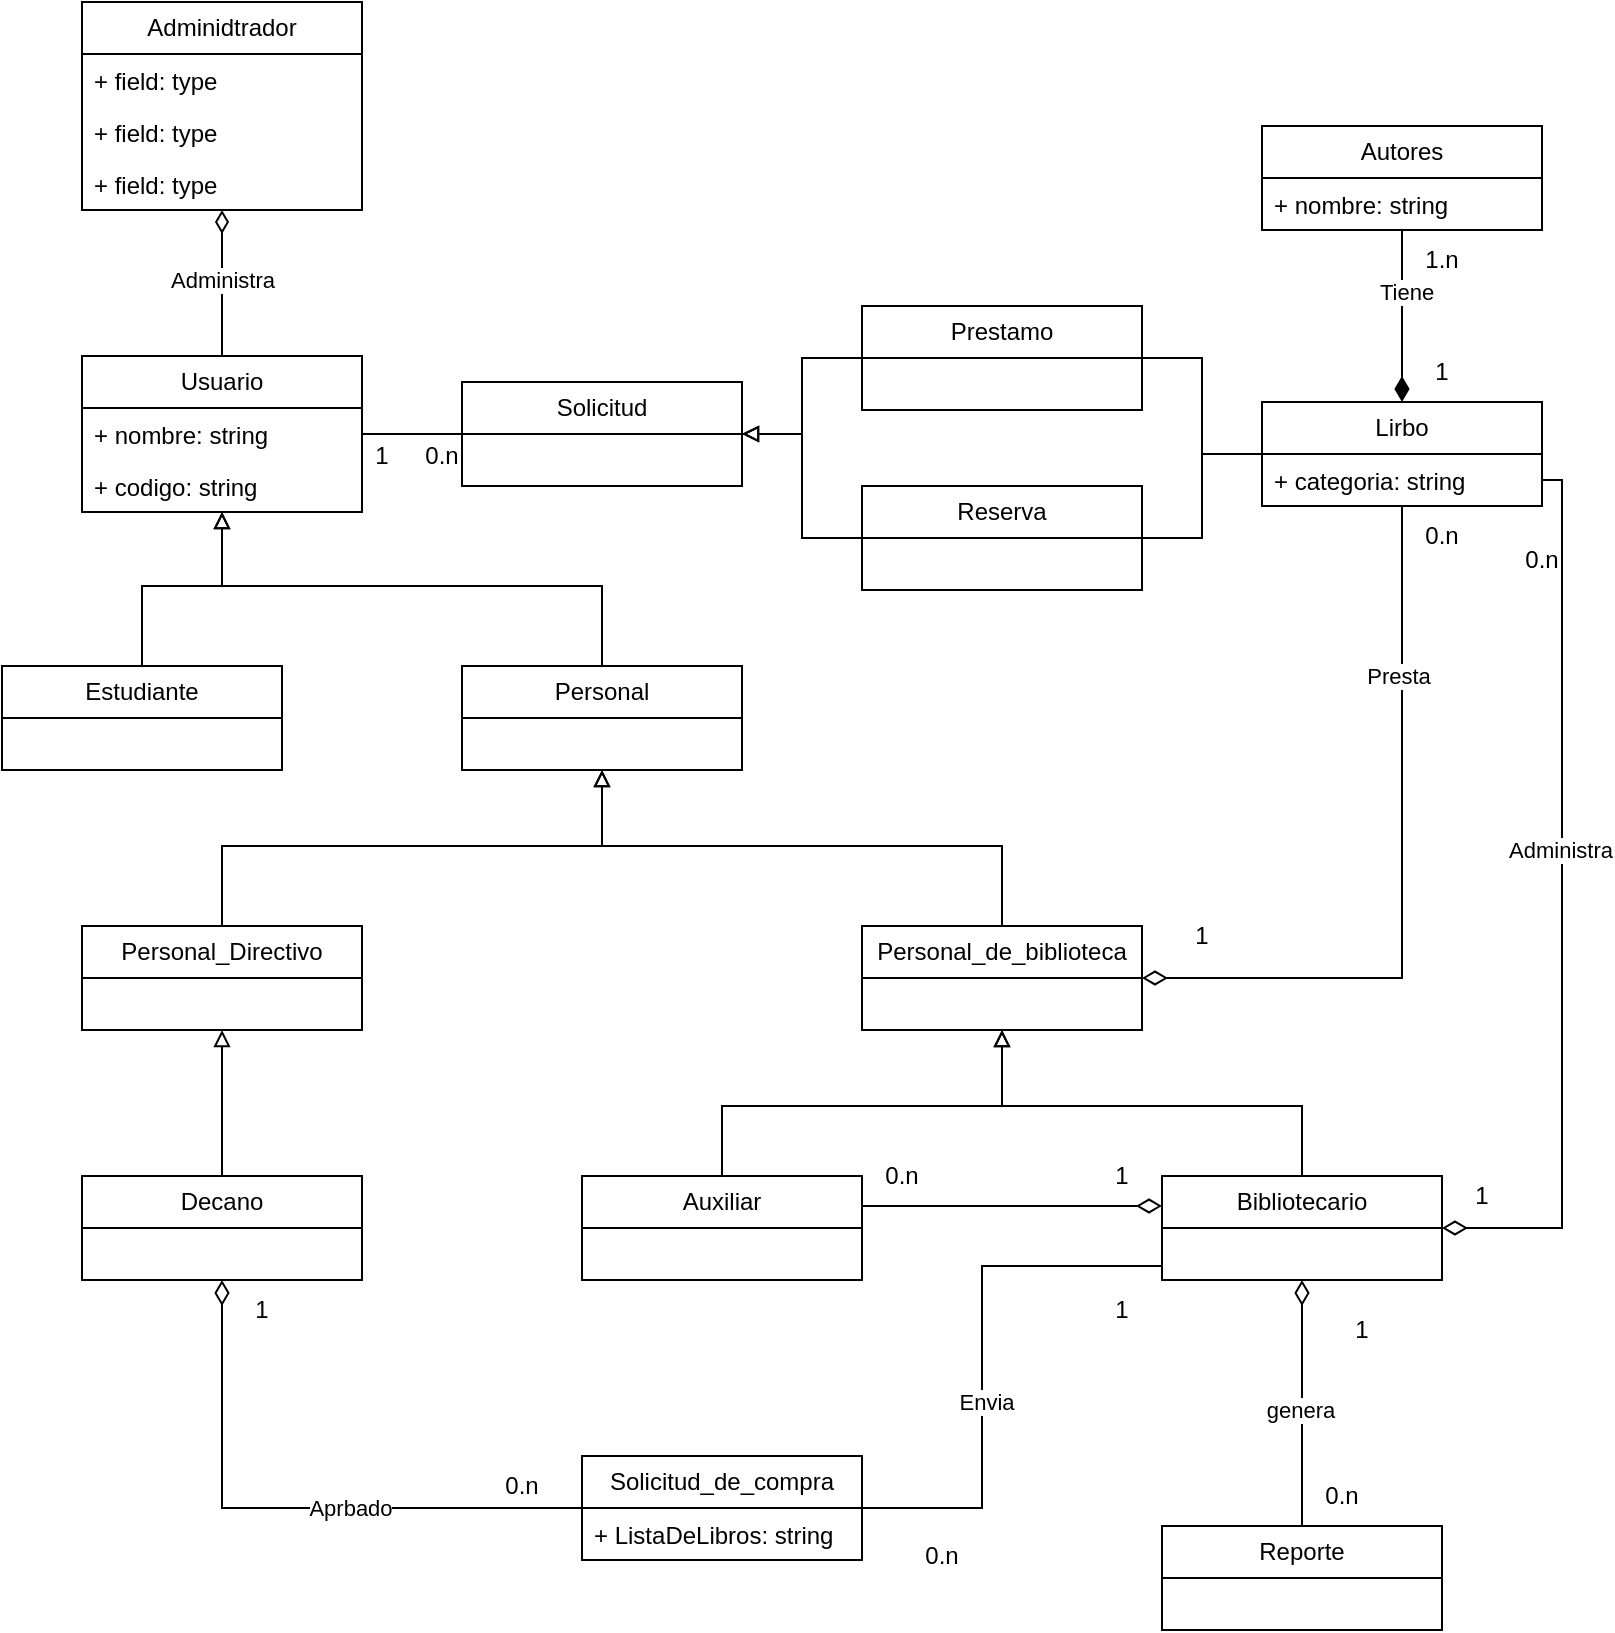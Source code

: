 <mxfile pages="7">
    <diagram name="Página-1" id="YykIw0o80EHM5fx9cYuo">
        <mxGraphModel dx="1386" dy="787" grid="1" gridSize="10" guides="1" tooltips="1" connect="1" arrows="1" fold="1" page="1" pageScale="1" pageWidth="827" pageHeight="1169" math="0" shadow="0">
            <root>
                <mxCell id="0"/>
                <mxCell id="1" parent="0"/>
                <mxCell id="GHJkYI0ExUT0KtiPZ0Wl-38" style="edgeStyle=orthogonalEdgeStyle;rounded=0;orthogonalLoop=1;jettySize=auto;html=1;entryX=0.5;entryY=0;entryDx=0;entryDy=0;startArrow=diamondThin;startFill=0;endArrow=none;endFill=0;startSize=9;" parent="1" source="GHJkYI0ExUT0KtiPZ0Wl-23" target="GHJkYI0ExUT0KtiPZ0Wl-27" edge="1">
                    <mxGeometry relative="1" as="geometry"/>
                </mxCell>
                <mxCell id="GHJkYI0ExUT0KtiPZ0Wl-81" value="Administra" style="edgeLabel;html=1;align=center;verticalAlign=middle;resizable=0;points=[];" parent="GHJkYI0ExUT0KtiPZ0Wl-38" vertex="1" connectable="0">
                    <mxGeometry x="-0.035" relative="1" as="geometry">
                        <mxPoint as="offset"/>
                    </mxGeometry>
                </mxCell>
                <mxCell id="GHJkYI0ExUT0KtiPZ0Wl-23" value="Adminidtrador" style="swimlane;fontStyle=0;childLayout=stackLayout;horizontal=1;startSize=26;fillColor=none;horizontalStack=0;resizeParent=1;resizeParentMax=0;resizeLast=0;collapsible=1;marginBottom=0;whiteSpace=wrap;html=1;" parent="1" vertex="1">
                    <mxGeometry x="60" y="138" width="140" height="104" as="geometry"/>
                </mxCell>
                <mxCell id="GHJkYI0ExUT0KtiPZ0Wl-24" value="+ field: type" style="text;strokeColor=none;fillColor=none;align=left;verticalAlign=top;spacingLeft=4;spacingRight=4;overflow=hidden;rotatable=0;points=[[0,0.5],[1,0.5]];portConstraint=eastwest;whiteSpace=wrap;html=1;" parent="GHJkYI0ExUT0KtiPZ0Wl-23" vertex="1">
                    <mxGeometry y="26" width="140" height="26" as="geometry"/>
                </mxCell>
                <mxCell id="GHJkYI0ExUT0KtiPZ0Wl-25" value="+ field: type" style="text;strokeColor=none;fillColor=none;align=left;verticalAlign=top;spacingLeft=4;spacingRight=4;overflow=hidden;rotatable=0;points=[[0,0.5],[1,0.5]];portConstraint=eastwest;whiteSpace=wrap;html=1;" parent="GHJkYI0ExUT0KtiPZ0Wl-23" vertex="1">
                    <mxGeometry y="52" width="140" height="26" as="geometry"/>
                </mxCell>
                <mxCell id="GHJkYI0ExUT0KtiPZ0Wl-26" value="+ field: type" style="text;strokeColor=none;fillColor=none;align=left;verticalAlign=top;spacingLeft=4;spacingRight=4;overflow=hidden;rotatable=0;points=[[0,0.5],[1,0.5]];portConstraint=eastwest;whiteSpace=wrap;html=1;" parent="GHJkYI0ExUT0KtiPZ0Wl-23" vertex="1">
                    <mxGeometry y="78" width="140" height="26" as="geometry"/>
                </mxCell>
                <mxCell id="GHJkYI0ExUT0KtiPZ0Wl-40" style="edgeStyle=orthogonalEdgeStyle;rounded=0;orthogonalLoop=1;jettySize=auto;html=1;endArrow=none;endFill=0;" parent="1" source="GHJkYI0ExUT0KtiPZ0Wl-27" target="GHJkYI0ExUT0KtiPZ0Wl-31" edge="1">
                    <mxGeometry relative="1" as="geometry"/>
                </mxCell>
                <mxCell id="GHJkYI0ExUT0KtiPZ0Wl-61" style="edgeStyle=orthogonalEdgeStyle;rounded=0;orthogonalLoop=1;jettySize=auto;html=1;endArrow=none;endFill=0;startArrow=block;startFill=0;" parent="1" source="GHJkYI0ExUT0KtiPZ0Wl-27" target="GHJkYI0ExUT0KtiPZ0Wl-53" edge="1">
                    <mxGeometry relative="1" as="geometry">
                        <Array as="points">
                            <mxPoint x="130" y="430"/>
                            <mxPoint x="90" y="430"/>
                        </Array>
                    </mxGeometry>
                </mxCell>
                <mxCell id="GHJkYI0ExUT0KtiPZ0Wl-62" style="edgeStyle=orthogonalEdgeStyle;rounded=0;orthogonalLoop=1;jettySize=auto;html=1;endArrow=none;endFill=0;startArrow=block;startFill=0;" parent="1" source="GHJkYI0ExUT0KtiPZ0Wl-27" target="GHJkYI0ExUT0KtiPZ0Wl-50" edge="1">
                    <mxGeometry relative="1" as="geometry">
                        <Array as="points">
                            <mxPoint x="130" y="430"/>
                            <mxPoint x="320" y="430"/>
                        </Array>
                    </mxGeometry>
                </mxCell>
                <mxCell id="GHJkYI0ExUT0KtiPZ0Wl-27" value="Usuario" style="swimlane;fontStyle=0;childLayout=stackLayout;horizontal=1;startSize=26;fillColor=none;horizontalStack=0;resizeParent=1;resizeParentMax=0;resizeLast=0;collapsible=1;marginBottom=0;whiteSpace=wrap;html=1;" parent="1" vertex="1">
                    <mxGeometry x="60" y="315" width="140" height="78" as="geometry"/>
                </mxCell>
                <mxCell id="GHJkYI0ExUT0KtiPZ0Wl-28" value="+ nombre: string" style="text;strokeColor=none;fillColor=none;align=left;verticalAlign=top;spacingLeft=4;spacingRight=4;overflow=hidden;rotatable=0;points=[[0,0.5],[1,0.5]];portConstraint=eastwest;whiteSpace=wrap;html=1;" parent="GHJkYI0ExUT0KtiPZ0Wl-27" vertex="1">
                    <mxGeometry y="26" width="140" height="26" as="geometry"/>
                </mxCell>
                <mxCell id="GHJkYI0ExUT0KtiPZ0Wl-29" value="+ codigo: string" style="text;strokeColor=none;fillColor=none;align=left;verticalAlign=top;spacingLeft=4;spacingRight=4;overflow=hidden;rotatable=0;points=[[0,0.5],[1,0.5]];portConstraint=eastwest;whiteSpace=wrap;html=1;" parent="GHJkYI0ExUT0KtiPZ0Wl-27" vertex="1">
                    <mxGeometry y="52" width="140" height="26" as="geometry"/>
                </mxCell>
                <mxCell id="GHJkYI0ExUT0KtiPZ0Wl-31" value="Solicitud" style="swimlane;fontStyle=0;childLayout=stackLayout;horizontal=1;startSize=26;fillColor=none;horizontalStack=0;resizeParent=1;resizeParentMax=0;resizeLast=0;collapsible=1;marginBottom=0;whiteSpace=wrap;html=1;" parent="1" vertex="1">
                    <mxGeometry x="250" y="328" width="140" height="52" as="geometry"/>
                </mxCell>
                <mxCell id="GHJkYI0ExUT0KtiPZ0Wl-44" style="edgeStyle=orthogonalEdgeStyle;rounded=0;orthogonalLoop=1;jettySize=auto;html=1;endArrow=block;endFill=0;" parent="1" source="GHJkYI0ExUT0KtiPZ0Wl-34" target="GHJkYI0ExUT0KtiPZ0Wl-31" edge="1">
                    <mxGeometry relative="1" as="geometry">
                        <Array as="points">
                            <mxPoint x="420" y="316"/>
                            <mxPoint x="420" y="354"/>
                        </Array>
                    </mxGeometry>
                </mxCell>
                <mxCell id="GHJkYI0ExUT0KtiPZ0Wl-48" style="edgeStyle=orthogonalEdgeStyle;rounded=0;orthogonalLoop=1;jettySize=auto;html=1;endArrow=none;endFill=0;" parent="1" source="GHJkYI0ExUT0KtiPZ0Wl-34" target="GHJkYI0ExUT0KtiPZ0Wl-45" edge="1">
                    <mxGeometry relative="1" as="geometry"/>
                </mxCell>
                <mxCell id="GHJkYI0ExUT0KtiPZ0Wl-34" value="Prestamo" style="swimlane;fontStyle=0;childLayout=stackLayout;horizontal=1;startSize=26;fillColor=none;horizontalStack=0;resizeParent=1;resizeParentMax=0;resizeLast=0;collapsible=1;marginBottom=0;whiteSpace=wrap;html=1;" parent="1" vertex="1">
                    <mxGeometry x="450" y="290" width="140" height="52" as="geometry"/>
                </mxCell>
                <mxCell id="GHJkYI0ExUT0KtiPZ0Wl-41" style="edgeStyle=orthogonalEdgeStyle;rounded=0;orthogonalLoop=1;jettySize=auto;html=1;endArrow=block;endFill=0;" parent="1" source="GHJkYI0ExUT0KtiPZ0Wl-35" target="GHJkYI0ExUT0KtiPZ0Wl-31" edge="1">
                    <mxGeometry relative="1" as="geometry"/>
                </mxCell>
                <mxCell id="GHJkYI0ExUT0KtiPZ0Wl-49" style="edgeStyle=orthogonalEdgeStyle;rounded=0;orthogonalLoop=1;jettySize=auto;html=1;entryX=0;entryY=0.5;entryDx=0;entryDy=0;endArrow=none;endFill=0;" parent="1" source="GHJkYI0ExUT0KtiPZ0Wl-35" target="GHJkYI0ExUT0KtiPZ0Wl-45" edge="1">
                    <mxGeometry relative="1" as="geometry"/>
                </mxCell>
                <mxCell id="GHJkYI0ExUT0KtiPZ0Wl-35" value="Reserva" style="swimlane;fontStyle=0;childLayout=stackLayout;horizontal=1;startSize=26;fillColor=none;horizontalStack=0;resizeParent=1;resizeParentMax=0;resizeLast=0;collapsible=1;marginBottom=0;whiteSpace=wrap;html=1;" parent="1" vertex="1">
                    <mxGeometry x="450" y="380" width="140" height="52" as="geometry"/>
                </mxCell>
                <mxCell id="GHJkYI0ExUT0KtiPZ0Wl-47" style="edgeStyle=orthogonalEdgeStyle;rounded=0;orthogonalLoop=1;jettySize=auto;html=1;endArrow=diamondThin;endFill=1;startSize=6;endSize=10;" parent="1" source="GHJkYI0ExUT0KtiPZ0Wl-36" target="GHJkYI0ExUT0KtiPZ0Wl-45" edge="1">
                    <mxGeometry relative="1" as="geometry"/>
                </mxCell>
                <mxCell id="GHJkYI0ExUT0KtiPZ0Wl-82" value="Tiene" style="edgeLabel;html=1;align=center;verticalAlign=middle;resizable=0;points=[];" parent="GHJkYI0ExUT0KtiPZ0Wl-47" vertex="1" connectable="0">
                    <mxGeometry x="-0.285" y="2" relative="1" as="geometry">
                        <mxPoint as="offset"/>
                    </mxGeometry>
                </mxCell>
                <mxCell id="GHJkYI0ExUT0KtiPZ0Wl-36" value="Autores" style="swimlane;fontStyle=0;childLayout=stackLayout;horizontal=1;startSize=26;fillColor=none;horizontalStack=0;resizeParent=1;resizeParentMax=0;resizeLast=0;collapsible=1;marginBottom=0;whiteSpace=wrap;html=1;" parent="1" vertex="1">
                    <mxGeometry x="650" y="200" width="140" height="52" as="geometry"/>
                </mxCell>
                <mxCell id="GHJkYI0ExUT0KtiPZ0Wl-37" value="+ nombre: string" style="text;strokeColor=none;fillColor=none;align=left;verticalAlign=top;spacingLeft=4;spacingRight=4;overflow=hidden;rotatable=0;points=[[0,0.5],[1,0.5]];portConstraint=eastwest;whiteSpace=wrap;html=1;" parent="GHJkYI0ExUT0KtiPZ0Wl-36" vertex="1">
                    <mxGeometry y="26" width="140" height="26" as="geometry"/>
                </mxCell>
                <mxCell id="GHJkYI0ExUT0KtiPZ0Wl-45" value="Lirbo" style="swimlane;fontStyle=0;childLayout=stackLayout;horizontal=1;startSize=26;fillColor=none;horizontalStack=0;resizeParent=1;resizeParentMax=0;resizeLast=0;collapsible=1;marginBottom=0;whiteSpace=wrap;html=1;" parent="1" vertex="1">
                    <mxGeometry x="650" y="338" width="140" height="52" as="geometry"/>
                </mxCell>
                <mxCell id="GHJkYI0ExUT0KtiPZ0Wl-46" value="+ categoria: string" style="text;strokeColor=none;fillColor=none;align=left;verticalAlign=top;spacingLeft=4;spacingRight=4;overflow=hidden;rotatable=0;points=[[0,0.5],[1,0.5]];portConstraint=eastwest;whiteSpace=wrap;html=1;" parent="GHJkYI0ExUT0KtiPZ0Wl-45" vertex="1">
                    <mxGeometry y="26" width="140" height="26" as="geometry"/>
                </mxCell>
                <mxCell id="GHJkYI0ExUT0KtiPZ0Wl-63" style="edgeStyle=orthogonalEdgeStyle;rounded=0;orthogonalLoop=1;jettySize=auto;html=1;endArrow=none;endFill=0;startArrow=block;startFill=0;" parent="1" source="GHJkYI0ExUT0KtiPZ0Wl-50" target="GHJkYI0ExUT0KtiPZ0Wl-60" edge="1">
                    <mxGeometry relative="1" as="geometry">
                        <Array as="points">
                            <mxPoint x="320" y="560"/>
                            <mxPoint x="130" y="560"/>
                        </Array>
                    </mxGeometry>
                </mxCell>
                <mxCell id="GHJkYI0ExUT0KtiPZ0Wl-50" value="Personal" style="swimlane;fontStyle=0;childLayout=stackLayout;horizontal=1;startSize=26;fillColor=none;horizontalStack=0;resizeParent=1;resizeParentMax=0;resizeLast=0;collapsible=1;marginBottom=0;whiteSpace=wrap;html=1;" parent="1" vertex="1">
                    <mxGeometry x="250" y="470" width="140" height="52" as="geometry"/>
                </mxCell>
                <mxCell id="GHJkYI0ExUT0KtiPZ0Wl-53" value="Estudiante" style="swimlane;fontStyle=0;childLayout=stackLayout;horizontal=1;startSize=26;fillColor=none;horizontalStack=0;resizeParent=1;resizeParentMax=0;resizeLast=0;collapsible=1;marginBottom=0;whiteSpace=wrap;html=1;" parent="1" vertex="1">
                    <mxGeometry x="20" y="470" width="140" height="52" as="geometry"/>
                </mxCell>
                <mxCell id="GHJkYI0ExUT0KtiPZ0Wl-64" style="edgeStyle=orthogonalEdgeStyle;rounded=0;orthogonalLoop=1;jettySize=auto;html=1;endArrow=block;endFill=0;" parent="1" source="GHJkYI0ExUT0KtiPZ0Wl-54" target="GHJkYI0ExUT0KtiPZ0Wl-50" edge="1">
                    <mxGeometry relative="1" as="geometry">
                        <Array as="points">
                            <mxPoint x="520" y="560"/>
                            <mxPoint x="320" y="560"/>
                        </Array>
                    </mxGeometry>
                </mxCell>
                <mxCell id="GHJkYI0ExUT0KtiPZ0Wl-66" style="edgeStyle=orthogonalEdgeStyle;rounded=0;orthogonalLoop=1;jettySize=auto;html=1;startArrow=block;startFill=0;endArrow=none;endFill=0;" parent="1" source="GHJkYI0ExUT0KtiPZ0Wl-54" target="GHJkYI0ExUT0KtiPZ0Wl-56" edge="1">
                    <mxGeometry relative="1" as="geometry">
                        <Array as="points">
                            <mxPoint x="520" y="690"/>
                            <mxPoint x="380" y="690"/>
                        </Array>
                    </mxGeometry>
                </mxCell>
                <mxCell id="GHJkYI0ExUT0KtiPZ0Wl-67" style="edgeStyle=orthogonalEdgeStyle;rounded=0;orthogonalLoop=1;jettySize=auto;html=1;endArrow=none;endFill=0;startArrow=block;startFill=0;" parent="1" source="GHJkYI0ExUT0KtiPZ0Wl-54" target="GHJkYI0ExUT0KtiPZ0Wl-55" edge="1">
                    <mxGeometry relative="1" as="geometry">
                        <Array as="points">
                            <mxPoint x="520" y="690"/>
                            <mxPoint x="670" y="690"/>
                        </Array>
                    </mxGeometry>
                </mxCell>
                <mxCell id="GHJkYI0ExUT0KtiPZ0Wl-78" style="edgeStyle=orthogonalEdgeStyle;rounded=0;orthogonalLoop=1;jettySize=auto;html=1;endArrow=none;endFill=0;startArrow=diamondThin;startFill=0;startSize=10;endSize=10;" parent="1" source="GHJkYI0ExUT0KtiPZ0Wl-54" target="GHJkYI0ExUT0KtiPZ0Wl-45" edge="1">
                    <mxGeometry relative="1" as="geometry"/>
                </mxCell>
                <mxCell id="GHJkYI0ExUT0KtiPZ0Wl-86" value="Presta" style="edgeLabel;html=1;align=center;verticalAlign=middle;resizable=0;points=[];" parent="GHJkYI0ExUT0KtiPZ0Wl-78" vertex="1" connectable="0">
                    <mxGeometry x="0.535" y="2" relative="1" as="geometry">
                        <mxPoint as="offset"/>
                    </mxGeometry>
                </mxCell>
                <mxCell id="GHJkYI0ExUT0KtiPZ0Wl-54" value="Personal_de_biblioteca" style="swimlane;fontStyle=0;childLayout=stackLayout;horizontal=1;startSize=26;fillColor=none;horizontalStack=0;resizeParent=1;resizeParentMax=0;resizeLast=0;collapsible=1;marginBottom=0;whiteSpace=wrap;html=1;" parent="1" vertex="1">
                    <mxGeometry x="450" y="600" width="140" height="52" as="geometry"/>
                </mxCell>
                <mxCell id="GHJkYI0ExUT0KtiPZ0Wl-68" style="edgeStyle=orthogonalEdgeStyle;rounded=0;orthogonalLoop=1;jettySize=auto;html=1;startArrow=diamondThin;startFill=0;endArrow=none;endFill=0;startSize=10;" parent="1" source="GHJkYI0ExUT0KtiPZ0Wl-55" target="GHJkYI0ExUT0KtiPZ0Wl-57" edge="1">
                    <mxGeometry relative="1" as="geometry"/>
                </mxCell>
                <mxCell id="GHJkYI0ExUT0KtiPZ0Wl-85" value="genera" style="edgeLabel;html=1;align=center;verticalAlign=middle;resizable=0;points=[];" parent="GHJkYI0ExUT0KtiPZ0Wl-68" vertex="1" connectable="0">
                    <mxGeometry x="0.056" y="-1" relative="1" as="geometry">
                        <mxPoint as="offset"/>
                    </mxGeometry>
                </mxCell>
                <mxCell id="GHJkYI0ExUT0KtiPZ0Wl-70" style="edgeStyle=orthogonalEdgeStyle;rounded=0;orthogonalLoop=1;jettySize=auto;html=1;endArrow=none;endFill=0;" parent="1" source="GHJkYI0ExUT0KtiPZ0Wl-55" target="GHJkYI0ExUT0KtiPZ0Wl-58" edge="1">
                    <mxGeometry relative="1" as="geometry">
                        <Array as="points">
                            <mxPoint x="510" y="770"/>
                            <mxPoint x="510" y="891"/>
                        </Array>
                    </mxGeometry>
                </mxCell>
                <mxCell id="GHJkYI0ExUT0KtiPZ0Wl-84" value="Envia" style="edgeLabel;html=1;align=center;verticalAlign=middle;resizable=0;points=[];" parent="GHJkYI0ExUT0KtiPZ0Wl-70" vertex="1" connectable="0">
                    <mxGeometry x="0.164" y="2" relative="1" as="geometry">
                        <mxPoint as="offset"/>
                    </mxGeometry>
                </mxCell>
                <mxCell id="GHJkYI0ExUT0KtiPZ0Wl-55" value="Bibliotecario" style="swimlane;fontStyle=0;childLayout=stackLayout;horizontal=1;startSize=26;fillColor=none;horizontalStack=0;resizeParent=1;resizeParentMax=0;resizeLast=0;collapsible=1;marginBottom=0;whiteSpace=wrap;html=1;" parent="1" vertex="1">
                    <mxGeometry x="600" y="725" width="140" height="52" as="geometry"/>
                </mxCell>
                <mxCell id="GHJkYI0ExUT0KtiPZ0Wl-71" style="edgeStyle=orthogonalEdgeStyle;rounded=0;orthogonalLoop=1;jettySize=auto;html=1;endArrow=diamondThin;endFill=0;endSize=10;startSize=10;" parent="1" source="GHJkYI0ExUT0KtiPZ0Wl-56" target="GHJkYI0ExUT0KtiPZ0Wl-55" edge="1">
                    <mxGeometry relative="1" as="geometry">
                        <Array as="points">
                            <mxPoint x="530" y="740"/>
                            <mxPoint x="530" y="740"/>
                        </Array>
                    </mxGeometry>
                </mxCell>
                <mxCell id="GHJkYI0ExUT0KtiPZ0Wl-56" value="Auxiliar" style="swimlane;fontStyle=0;childLayout=stackLayout;horizontal=1;startSize=26;fillColor=none;horizontalStack=0;resizeParent=1;resizeParentMax=0;resizeLast=0;collapsible=1;marginBottom=0;whiteSpace=wrap;html=1;" parent="1" vertex="1">
                    <mxGeometry x="310" y="725" width="140" height="52" as="geometry"/>
                </mxCell>
                <mxCell id="GHJkYI0ExUT0KtiPZ0Wl-57" value="Reporte" style="swimlane;fontStyle=0;childLayout=stackLayout;horizontal=1;startSize=26;fillColor=none;horizontalStack=0;resizeParent=1;resizeParentMax=0;resizeLast=0;collapsible=1;marginBottom=0;whiteSpace=wrap;html=1;" parent="1" vertex="1">
                    <mxGeometry x="600" y="900" width="140" height="52" as="geometry"/>
                </mxCell>
                <mxCell id="GHJkYI0ExUT0KtiPZ0Wl-69" style="edgeStyle=orthogonalEdgeStyle;rounded=0;orthogonalLoop=1;jettySize=auto;html=1;endArrow=diamondThin;endFill=0;startSize=10;endSize=10;" parent="1" source="GHJkYI0ExUT0KtiPZ0Wl-58" target="GHJkYI0ExUT0KtiPZ0Wl-59" edge="1">
                    <mxGeometry relative="1" as="geometry"/>
                </mxCell>
                <mxCell id="GHJkYI0ExUT0KtiPZ0Wl-83" value="Aprbado" style="edgeLabel;html=1;align=center;verticalAlign=middle;resizable=0;points=[];" parent="GHJkYI0ExUT0KtiPZ0Wl-69" vertex="1" connectable="0">
                    <mxGeometry x="-0.212" relative="1" as="geometry">
                        <mxPoint as="offset"/>
                    </mxGeometry>
                </mxCell>
                <mxCell id="GHJkYI0ExUT0KtiPZ0Wl-58" value="Solicitud_de_compra" style="swimlane;fontStyle=0;childLayout=stackLayout;horizontal=1;startSize=26;fillColor=none;horizontalStack=0;resizeParent=1;resizeParentMax=0;resizeLast=0;collapsible=1;marginBottom=0;whiteSpace=wrap;html=1;" parent="1" vertex="1">
                    <mxGeometry x="310" y="865" width="140" height="52" as="geometry"/>
                </mxCell>
                <mxCell id="GHJkYI0ExUT0KtiPZ0Wl-75" value="+ ListaDeLibros: string" style="text;strokeColor=none;fillColor=none;align=left;verticalAlign=top;spacingLeft=4;spacingRight=4;overflow=hidden;rotatable=0;points=[[0,0.5],[1,0.5]];portConstraint=eastwest;whiteSpace=wrap;html=1;" parent="GHJkYI0ExUT0KtiPZ0Wl-58" vertex="1">
                    <mxGeometry y="26" width="140" height="26" as="geometry"/>
                </mxCell>
                <mxCell id="GHJkYI0ExUT0KtiPZ0Wl-59" value="Decano" style="swimlane;fontStyle=0;childLayout=stackLayout;horizontal=1;startSize=26;fillColor=none;horizontalStack=0;resizeParent=1;resizeParentMax=0;resizeLast=0;collapsible=1;marginBottom=0;whiteSpace=wrap;html=1;" parent="1" vertex="1">
                    <mxGeometry x="60" y="725" width="140" height="52" as="geometry"/>
                </mxCell>
                <mxCell id="GHJkYI0ExUT0KtiPZ0Wl-65" style="edgeStyle=orthogonalEdgeStyle;rounded=0;orthogonalLoop=1;jettySize=auto;html=1;endArrow=none;endFill=0;startArrow=block;startFill=0;" parent="1" source="GHJkYI0ExUT0KtiPZ0Wl-60" target="GHJkYI0ExUT0KtiPZ0Wl-59" edge="1">
                    <mxGeometry relative="1" as="geometry"/>
                </mxCell>
                <mxCell id="GHJkYI0ExUT0KtiPZ0Wl-60" value="Personal_Directivo" style="swimlane;fontStyle=0;childLayout=stackLayout;horizontal=1;startSize=26;fillColor=none;horizontalStack=0;resizeParent=1;resizeParentMax=0;resizeLast=0;collapsible=1;marginBottom=0;whiteSpace=wrap;html=1;" parent="1" vertex="1">
                    <mxGeometry x="60" y="600" width="140" height="52" as="geometry"/>
                </mxCell>
                <mxCell id="GHJkYI0ExUT0KtiPZ0Wl-77" style="edgeStyle=orthogonalEdgeStyle;rounded=0;orthogonalLoop=1;jettySize=auto;html=1;endArrow=diamondThin;endFill=0;startSize=10;endSize=10;" parent="1" source="GHJkYI0ExUT0KtiPZ0Wl-46" target="GHJkYI0ExUT0KtiPZ0Wl-55" edge="1">
                    <mxGeometry relative="1" as="geometry">
                        <Array as="points">
                            <mxPoint x="800" y="377"/>
                            <mxPoint x="800" y="751"/>
                        </Array>
                    </mxGeometry>
                </mxCell>
                <mxCell id="GHJkYI0ExUT0KtiPZ0Wl-87" value="Administra" style="edgeLabel;html=1;align=center;verticalAlign=middle;resizable=0;points=[];" parent="GHJkYI0ExUT0KtiPZ0Wl-77" vertex="1" connectable="0">
                    <mxGeometry x="-0.125" y="-1" relative="1" as="geometry">
                        <mxPoint as="offset"/>
                    </mxGeometry>
                </mxCell>
                <mxCell id="GHJkYI0ExUT0KtiPZ0Wl-88" value="1" style="text;html=1;align=center;verticalAlign=middle;whiteSpace=wrap;rounded=0;" parent="1" vertex="1">
                    <mxGeometry x="180" y="350" width="60" height="30" as="geometry"/>
                </mxCell>
                <mxCell id="GHJkYI0ExUT0KtiPZ0Wl-89" value="0.n" style="text;html=1;align=center;verticalAlign=middle;whiteSpace=wrap;rounded=0;" parent="1" vertex="1">
                    <mxGeometry x="210" y="350" width="60" height="30" as="geometry"/>
                </mxCell>
                <mxCell id="GHJkYI0ExUT0KtiPZ0Wl-90" value="1" style="text;html=1;align=center;verticalAlign=middle;whiteSpace=wrap;rounded=0;" parent="1" vertex="1">
                    <mxGeometry x="710" y="308" width="60" height="30" as="geometry"/>
                </mxCell>
                <mxCell id="GHJkYI0ExUT0KtiPZ0Wl-91" value="1.n" style="text;html=1;align=center;verticalAlign=middle;whiteSpace=wrap;rounded=0;" parent="1" vertex="1">
                    <mxGeometry x="710" y="252" width="60" height="30" as="geometry"/>
                </mxCell>
                <mxCell id="GHJkYI0ExUT0KtiPZ0Wl-93" value="0.n" style="text;html=1;align=center;verticalAlign=middle;whiteSpace=wrap;rounded=0;" parent="1" vertex="1">
                    <mxGeometry x="710" y="390" width="60" height="30" as="geometry"/>
                </mxCell>
                <mxCell id="GHJkYI0ExUT0KtiPZ0Wl-94" value="1" style="text;html=1;align=center;verticalAlign=middle;whiteSpace=wrap;rounded=0;" parent="1" vertex="1">
                    <mxGeometry x="590" y="590" width="60" height="30" as="geometry"/>
                </mxCell>
                <mxCell id="GHJkYI0ExUT0KtiPZ0Wl-95" value="1" style="text;html=1;align=center;verticalAlign=middle;whiteSpace=wrap;rounded=0;" parent="1" vertex="1">
                    <mxGeometry x="730" y="720" width="60" height="30" as="geometry"/>
                </mxCell>
                <mxCell id="GHJkYI0ExUT0KtiPZ0Wl-96" value="0.n" style="text;html=1;align=center;verticalAlign=middle;whiteSpace=wrap;rounded=0;" parent="1" vertex="1">
                    <mxGeometry x="760" y="402" width="60" height="30" as="geometry"/>
                </mxCell>
                <mxCell id="GHJkYI0ExUT0KtiPZ0Wl-97" value="0.n" style="text;html=1;align=center;verticalAlign=middle;whiteSpace=wrap;rounded=0;" parent="1" vertex="1">
                    <mxGeometry x="440" y="710" width="60" height="30" as="geometry"/>
                </mxCell>
                <mxCell id="GHJkYI0ExUT0KtiPZ0Wl-98" value="1" style="text;html=1;align=center;verticalAlign=middle;whiteSpace=wrap;rounded=0;" parent="1" vertex="1">
                    <mxGeometry x="550" y="710" width="60" height="30" as="geometry"/>
                </mxCell>
                <mxCell id="GHJkYI0ExUT0KtiPZ0Wl-99" value="1" style="text;html=1;align=center;verticalAlign=middle;whiteSpace=wrap;rounded=0;" parent="1" vertex="1">
                    <mxGeometry x="550" y="777" width="60" height="30" as="geometry"/>
                </mxCell>
                <mxCell id="GHJkYI0ExUT0KtiPZ0Wl-101" value="0.n" style="text;html=1;align=center;verticalAlign=middle;whiteSpace=wrap;rounded=0;" parent="1" vertex="1">
                    <mxGeometry x="460" y="900" width="60" height="30" as="geometry"/>
                </mxCell>
                <mxCell id="GHJkYI0ExUT0KtiPZ0Wl-102" value="1" style="text;html=1;align=center;verticalAlign=middle;whiteSpace=wrap;rounded=0;" parent="1" vertex="1">
                    <mxGeometry x="670" y="787" width="60" height="30" as="geometry"/>
                </mxCell>
                <mxCell id="GHJkYI0ExUT0KtiPZ0Wl-103" value="0.n" style="text;html=1;align=center;verticalAlign=middle;whiteSpace=wrap;rounded=0;" parent="1" vertex="1">
                    <mxGeometry x="660" y="870" width="60" height="30" as="geometry"/>
                </mxCell>
                <mxCell id="GHJkYI0ExUT0KtiPZ0Wl-104" value="1" style="text;html=1;align=center;verticalAlign=middle;whiteSpace=wrap;rounded=0;" parent="1" vertex="1">
                    <mxGeometry x="120" y="777" width="60" height="30" as="geometry"/>
                </mxCell>
                <mxCell id="GHJkYI0ExUT0KtiPZ0Wl-105" value="0.n" style="text;html=1;align=center;verticalAlign=middle;whiteSpace=wrap;rounded=0;" parent="1" vertex="1">
                    <mxGeometry x="250" y="865" width="60" height="30" as="geometry"/>
                </mxCell>
            </root>
        </mxGraphModel>
    </diagram>
    <diagram id="lvReID3-wEMcTsC3HQ-W" name="Página-2">
        <mxGraphModel dx="956" dy="543" grid="1" gridSize="10" guides="1" tooltips="1" connect="1" arrows="1" fold="1" page="1" pageScale="1" pageWidth="827" pageHeight="1169" math="0" shadow="0">
            <root>
                <mxCell id="0"/>
                <mxCell id="1" parent="0"/>
                <mxCell id="hInMpgcAJSA_peFWVr3f-8" value="Vista" style="shape=umlLifeline;perimeter=lifelinePerimeter;whiteSpace=wrap;html=1;container=1;dropTarget=0;collapsible=0;recursiveResize=0;outlineConnect=0;portConstraint=eastwest;newEdgeStyle={&quot;edgeStyle&quot;:&quot;elbowEdgeStyle&quot;,&quot;elbow&quot;:&quot;vertical&quot;,&quot;curved&quot;:0,&quot;rounded&quot;:0};" parent="1" vertex="1">
                    <mxGeometry x="240" y="290" width="100" height="450" as="geometry"/>
                </mxCell>
                <mxCell id="hInMpgcAJSA_peFWVr3f-12" value="Controlador" style="shape=umlLifeline;perimeter=lifelinePerimeter;whiteSpace=wrap;html=1;container=1;dropTarget=0;collapsible=0;recursiveResize=0;outlineConnect=0;portConstraint=eastwest;newEdgeStyle={&quot;edgeStyle&quot;:&quot;elbowEdgeStyle&quot;,&quot;elbow&quot;:&quot;vertical&quot;,&quot;curved&quot;:0,&quot;rounded&quot;:0};" parent="1" vertex="1">
                    <mxGeometry x="420" y="290" width="100" height="460" as="geometry"/>
                </mxCell>
                <mxCell id="hInMpgcAJSA_peFWVr3f-14" value="Modelo" style="shape=umlLifeline;perimeter=lifelinePerimeter;whiteSpace=wrap;html=1;container=1;dropTarget=0;collapsible=0;recursiveResize=0;outlineConnect=0;portConstraint=eastwest;newEdgeStyle={&quot;edgeStyle&quot;:&quot;elbowEdgeStyle&quot;,&quot;elbow&quot;:&quot;vertical&quot;,&quot;curved&quot;:0,&quot;rounded&quot;:0};" parent="1" vertex="1">
                    <mxGeometry x="600" y="290" width="100" height="450" as="geometry"/>
                </mxCell>
                <mxCell id="hInMpgcAJSA_peFWVr3f-9" value="" style="html=1;points=[[0,0,0,0,5],[0,1,0,0,-5],[1,0,0,0,5],[1,1,0,0,-5]];perimeter=orthogonalPerimeter;outlineConnect=0;targetShapes=umlLifeline;portConstraint=eastwest;newEdgeStyle={&quot;curved&quot;:0,&quot;rounded&quot;:0};fillColor=#808080;" parent="hInMpgcAJSA_peFWVr3f-14" vertex="1">
                    <mxGeometry x="-315" y="90" width="10" height="300.75" as="geometry"/>
                </mxCell>
                <mxCell id="hInMpgcAJSA_peFWVr3f-15" value="" style="html=1;points=[[0,0,0,0,5],[0,1,0,0,-5],[1,0,0,0,5],[1,1,0,0,-5]];perimeter=orthogonalPerimeter;outlineConnect=0;targetShapes=umlLifeline;portConstraint=eastwest;newEdgeStyle={&quot;curved&quot;:0,&quot;rounded&quot;:0};fillColor=#808080;" parent="hInMpgcAJSA_peFWVr3f-14" vertex="1">
                    <mxGeometry x="45" y="130" width="10" height="210.75" as="geometry"/>
                </mxCell>
                <mxCell id="hInMpgcAJSA_peFWVr3f-18" value="" style="endArrow=classic;startArrow=none;endFill=1;startFill=0;endSize=8;html=1;verticalAlign=bottom;labelBackgroundColor=none;strokeWidth=1;rounded=0;exitX=-0.1;exitY=-0.005;exitDx=0;exitDy=0;exitPerimeter=0;" parent="hInMpgcAJSA_peFWVr3f-14" target="hInMpgcAJSA_peFWVr3f-9" edge="1">
                    <mxGeometry width="160" relative="1" as="geometry">
                        <mxPoint x="-471" y="250" as="sourcePoint"/>
                        <mxPoint x="-290" y="320.75" as="targetPoint"/>
                    </mxGeometry>
                </mxCell>
                <mxCell id="hInMpgcAJSA_peFWVr3f-24" style="edgeStyle=orthogonalEdgeStyle;rounded=0;orthogonalLoop=1;jettySize=auto;html=1;curved=0;" parent="hInMpgcAJSA_peFWVr3f-14" source="hInMpgcAJSA_peFWVr3f-9" edge="1">
                    <mxGeometry relative="1" as="geometry">
                        <Array as="points">
                            <mxPoint x="-220" y="270.75"/>
                            <mxPoint x="-220" y="270.75"/>
                        </Array>
                        <mxPoint x="-130.5" y="270.784" as="targetPoint"/>
                    </mxGeometry>
                </mxCell>
                <mxCell id="hInMpgcAJSA_peFWVr3f-26" style="edgeStyle=orthogonalEdgeStyle;rounded=0;orthogonalLoop=1;jettySize=auto;html=1;curved=0;" parent="hInMpgcAJSA_peFWVr3f-14" source="hInMpgcAJSA_peFWVr3f-13" target="hInMpgcAJSA_peFWVr3f-15" edge="1">
                    <mxGeometry relative="1" as="geometry">
                        <Array as="points">
                            <mxPoint x="-40" y="290.75"/>
                            <mxPoint x="-40" y="290.75"/>
                        </Array>
                    </mxGeometry>
                </mxCell>
                <mxCell id="hInMpgcAJSA_peFWVr3f-27" style="edgeStyle=orthogonalEdgeStyle;rounded=0;orthogonalLoop=1;jettySize=auto;html=1;curved=0;dashed=1;" parent="hInMpgcAJSA_peFWVr3f-14" source="hInMpgcAJSA_peFWVr3f-15" target="hInMpgcAJSA_peFWVr3f-13" edge="1">
                    <mxGeometry relative="1" as="geometry">
                        <mxPoint x="-120" y="340.75" as="targetPoint"/>
                        <Array as="points">
                            <mxPoint x="-40" y="340.75"/>
                            <mxPoint x="-40" y="340.75"/>
                        </Array>
                    </mxGeometry>
                </mxCell>
                <mxCell id="hInMpgcAJSA_peFWVr3f-28" value="7. Actualizar estado del usuario en la base de datos" style="text;html=1;align=center;verticalAlign=middle;whiteSpace=wrap;rounded=0;" parent="hInMpgcAJSA_peFWVr3f-14" vertex="1">
                    <mxGeometry x="-100" y="250.75" width="130" height="30" as="geometry"/>
                </mxCell>
                <mxCell id="hInMpgcAJSA_peFWVr3f-29" value="8. Usuario dado de baja" style="text;html=1;align=center;verticalAlign=middle;whiteSpace=wrap;rounded=0;" parent="hInMpgcAJSA_peFWVr3f-14" vertex="1">
                    <mxGeometry x="-100" y="310.75" width="130" height="30" as="geometry"/>
                </mxCell>
                <mxCell id="hInMpgcAJSA_peFWVr3f-30" style="edgeStyle=orthogonalEdgeStyle;rounded=0;orthogonalLoop=1;jettySize=auto;html=1;curved=0;dashed=1;" parent="hInMpgcAJSA_peFWVr3f-14" source="hInMpgcAJSA_peFWVr3f-13" target="hInMpgcAJSA_peFWVr3f-9" edge="1">
                    <mxGeometry relative="1" as="geometry">
                        <mxPoint x="-310" y="370.75" as="targetPoint"/>
                        <Array as="points">
                            <mxPoint x="-220" y="370.75"/>
                            <mxPoint x="-220" y="370.75"/>
                        </Array>
                    </mxGeometry>
                </mxCell>
                <mxCell id="hInMpgcAJSA_peFWVr3f-31" value="9. Confirmar baja exitosa" style="text;html=1;align=center;verticalAlign=middle;whiteSpace=wrap;rounded=0;" parent="hInMpgcAJSA_peFWVr3f-14" vertex="1">
                    <mxGeometry x="-290" y="340.75" width="140" height="30" as="geometry"/>
                </mxCell>
                <mxCell id="hInMpgcAJSA_peFWVr3f-33" style="edgeStyle=orthogonalEdgeStyle;rounded=0;orthogonalLoop=1;jettySize=auto;html=1;curved=0;dashed=1;" parent="hInMpgcAJSA_peFWVr3f-14" source="hInMpgcAJSA_peFWVr3f-9" edge="1">
                    <mxGeometry relative="1" as="geometry">
                        <mxPoint x="-460" y="390.75" as="targetPoint"/>
                        <Array as="points">
                            <mxPoint x="-460" y="390.75"/>
                        </Array>
                    </mxGeometry>
                </mxCell>
                <mxCell id="hInMpgcAJSA_peFWVr3f-34" value="10. Mostrar confirmación de baja de usaurio" style="text;html=1;align=center;verticalAlign=middle;whiteSpace=wrap;rounded=0;" parent="hInMpgcAJSA_peFWVr3f-14" vertex="1">
                    <mxGeometry x="-460" y="360.75" width="140" height="30" as="geometry"/>
                </mxCell>
                <mxCell id="SkTHFBQ6cWAcW_vPnWUp-6" value="" style="html=1;points=[[0,0,0,0,5],[0,1,0,0,-5],[1,0,0,0,5],[1,1,0,0,-5]];perimeter=orthogonalPerimeter;outlineConnect=0;targetShapes=umlLifeline;portConstraint=eastwest;newEdgeStyle={&quot;curved&quot;:0,&quot;rounded&quot;:0};fillColor=#808080;" parent="hInMpgcAJSA_peFWVr3f-14" vertex="1">
                    <mxGeometry x="-475" y="90" width="10" height="310" as="geometry"/>
                </mxCell>
                <mxCell id="hInMpgcAJSA_peFWVr3f-13" value="" style="html=1;points=[[0,0,0,0,5],[0,1,0,0,-5],[1,0,0,0,5],[1,1,0,0,-5]];perimeter=orthogonalPerimeter;outlineConnect=0;targetShapes=umlLifeline;portConstraint=eastwest;newEdgeStyle={&quot;curved&quot;:0,&quot;rounded&quot;:0};fillColor=#808080;" parent="hInMpgcAJSA_peFWVr3f-14" vertex="1">
                    <mxGeometry x="-135" y="150" width="10" height="220.75" as="geometry"/>
                </mxCell>
                <mxCell id="hInMpgcAJSA_peFWVr3f-35" value="Dar de baja usuario" style="shape=umlFrame;whiteSpace=wrap;html=1;pointerEvents=0;recursiveResize=0;container=1;collapsible=0;width=160;" parent="1" vertex="1">
                    <mxGeometry x="50" y="200" width="720" height="590" as="geometry"/>
                </mxCell>
                <mxCell id="SkTHFBQ6cWAcW_vPnWUp-5" value="Administrador" style="shape=umlLifeline;perimeter=lifelinePerimeter;whiteSpace=wrap;html=1;container=1;dropTarget=0;collapsible=0;recursiveResize=0;outlineConnect=0;portConstraint=eastwest;newEdgeStyle={&quot;edgeStyle&quot;:&quot;elbowEdgeStyle&quot;,&quot;elbow&quot;:&quot;vertical&quot;,&quot;curved&quot;:0,&quot;rounded&quot;:0};" parent="hInMpgcAJSA_peFWVr3f-35" vertex="1">
                    <mxGeometry x="30" y="90" width="100" height="450" as="geometry"/>
                </mxCell>
                <mxCell id="hInMpgcAJSA_peFWVr3f-25" value="6. Enviar solicitud de baja de usuario" style="text;html=1;align=center;verticalAlign=middle;whiteSpace=wrap;rounded=0;" parent="hInMpgcAJSA_peFWVr3f-35" vertex="1">
                    <mxGeometry x="275" y="310.75" width="110" height="30" as="geometry"/>
                </mxCell>
                <mxCell id="hInMpgcAJSA_peFWVr3f-22" value="5. Seleccionar usuario para dar de baja" style="text;html=1;align=center;verticalAlign=middle;whiteSpace=wrap;rounded=0;" parent="hInMpgcAJSA_peFWVr3f-35" vertex="1">
                    <mxGeometry x="100" y="300" width="110" height="30" as="geometry"/>
                </mxCell>
                <mxCell id="EzHFCBu2Nva16xuh4T83-1" value="&lt;span style=&quot;color: rgb(0, 0, 0); font-family: Helvetica; font-size: 11px; font-style: normal; font-variant-ligatures: normal; font-variant-caps: normal; font-weight: 400; letter-spacing: normal; orphans: 2; text-align: center; text-indent: 0px; text-transform: none; widows: 2; word-spacing: 0px; -webkit-text-stroke-width: 0px; white-space: nowrap; background-color: rgb(251, 251, 251); text-decoration-thickness: initial; text-decoration-style: initial; text-decoration-color: initial; display: inline !important; float: none;&quot;&gt;1. autentifiacion&lt;/span&gt;" style="text;whiteSpace=wrap;html=1;" parent="hInMpgcAJSA_peFWVr3f-35" vertex="1">
                    <mxGeometry x="110" y="180" width="110" height="40" as="geometry"/>
                </mxCell>
                <mxCell id="EzHFCBu2Nva16xuh4T83-2" value="" style="endArrow=classic;startArrow=none;endFill=1;startFill=0;endSize=8;html=1;verticalAlign=bottom;labelBackgroundColor=none;strokeWidth=1;rounded=0;exitX=-0.1;exitY=-0.005;exitDx=0;exitDy=0;exitPerimeter=0;" parent="hInMpgcAJSA_peFWVr3f-35" edge="1">
                    <mxGeometry width="160" relative="1" as="geometry">
                        <mxPoint x="80" y="210" as="sourcePoint"/>
                        <mxPoint x="236" y="210" as="targetPoint"/>
                    </mxGeometry>
                </mxCell>
                <mxCell id="EzHFCBu2Nva16xuh4T83-3" value="&lt;span style=&quot;color: rgb(0, 0, 0); font-family: Helvetica; font-size: 11px; font-style: normal; font-variant-ligatures: normal; font-variant-caps: normal; font-weight: 400; letter-spacing: normal; orphans: 2; text-align: center; text-indent: 0px; text-transform: none; widows: 2; word-spacing: 0px; -webkit-text-stroke-width: 0px; white-space: nowrap; background-color: rgb(251, 251, 251); text-decoration-thickness: initial; text-decoration-style: initial; text-decoration-color: initial; display: inline !important; float: none;&quot;&gt;2. verificacion de datos&lt;/span&gt;" style="text;whiteSpace=wrap;html=1;" parent="hInMpgcAJSA_peFWVr3f-35" vertex="1">
                    <mxGeometry x="280" y="190" width="110" height="40" as="geometry"/>
                </mxCell>
                <mxCell id="EzHFCBu2Nva16xuh4T83-4" value="" style="endArrow=classic;startArrow=none;endFill=1;startFill=0;endSize=8;html=1;verticalAlign=bottom;labelBackgroundColor=none;strokeWidth=1;rounded=0;exitX=-0.1;exitY=-0.005;exitDx=0;exitDy=0;exitPerimeter=0;" parent="hInMpgcAJSA_peFWVr3f-35" target="hInMpgcAJSA_peFWVr3f-15" edge="1">
                    <mxGeometry width="160" relative="1" as="geometry">
                        <mxPoint x="250" y="220" as="sourcePoint"/>
                        <mxPoint x="406" y="220" as="targetPoint"/>
                    </mxGeometry>
                </mxCell>
                <mxCell id="ryBS9673zNz7JAAXlrUC-1" value="&lt;span style=&quot;color: rgb(0, 0, 0); font-family: Helvetica; font-size: 11px; font-style: normal; font-variant-ligatures: normal; font-variant-caps: normal; font-weight: 400; letter-spacing: normal; orphans: 2; text-align: center; text-indent: 0px; text-transform: none; widows: 2; word-spacing: 0px; -webkit-text-stroke-width: 0px; white-space: nowrap; background-color: rgb(251, 251, 251); text-decoration-thickness: initial; text-decoration-style: initial; text-decoration-color: initial; display: inline !important; float: none;&quot;&gt;3. Datos verificados&lt;/span&gt;" style="text;whiteSpace=wrap;html=1;" parent="hInMpgcAJSA_peFWVr3f-35" vertex="1">
                    <mxGeometry x="295" y="250" width="130" height="40" as="geometry"/>
                </mxCell>
                <mxCell id="ryBS9673zNz7JAAXlrUC-2" style="edgeStyle=orthogonalEdgeStyle;rounded=0;orthogonalLoop=1;jettySize=auto;html=1;curved=0;dashed=1;" parent="hInMpgcAJSA_peFWVr3f-35" target="hInMpgcAJSA_peFWVr3f-9" edge="1">
                    <mxGeometry relative="1" as="geometry">
                        <mxPoint x="425" y="280" as="targetPoint"/>
                        <Array as="points">
                            <mxPoint x="595" y="281"/>
                        </Array>
                        <mxPoint x="595" y="280" as="sourcePoint"/>
                    </mxGeometry>
                </mxCell>
                <mxCell id="s5EbsLhPye_a7F4-T6EM-1" style="edgeStyle=orthogonalEdgeStyle;rounded=0;orthogonalLoop=1;jettySize=auto;html=1;curved=0;dashed=1;" parent="hInMpgcAJSA_peFWVr3f-35" source="hInMpgcAJSA_peFWVr3f-9" edge="1">
                    <mxGeometry relative="1" as="geometry">
                        <mxPoint x="90" y="291" as="targetPoint"/>
                        <Array as="points">
                            <mxPoint x="230" y="290"/>
                        </Array>
                        <mxPoint x="425" y="290" as="sourcePoint"/>
                    </mxGeometry>
                </mxCell>
                <mxCell id="s5EbsLhPye_a7F4-T6EM-2" value="&lt;span style=&quot;color: rgb(0, 0, 0); font-family: Helvetica; font-size: 11px; font-style: normal; font-variant-ligatures: normal; font-variant-caps: normal; font-weight: 400; letter-spacing: normal; orphans: 2; text-align: center; text-indent: 0px; text-transform: none; widows: 2; word-spacing: 0px; -webkit-text-stroke-width: 0px; white-space: nowrap; background-color: rgb(251, 251, 251); text-decoration-thickness: initial; text-decoration-style: initial; text-decoration-color: initial; display: inline !important; float: none;&quot;&gt;4.autorizacion&lt;/span&gt;" style="text;whiteSpace=wrap;html=1;" parent="hInMpgcAJSA_peFWVr3f-35" vertex="1">
                    <mxGeometry x="110" y="260" width="110" height="40" as="geometry"/>
                </mxCell>
            </root>
        </mxGraphModel>
    </diagram>
    <diagram id="AZmDbzBfnilhdC4eNurG" name="Página-3">
        <mxGraphModel dx="1386" dy="787" grid="1" gridSize="10" guides="1" tooltips="1" connect="1" arrows="1" fold="1" page="1" pageScale="1" pageWidth="827" pageHeight="1169" math="0" shadow="0">
            <root>
                <mxCell id="0"/>
                <mxCell id="1" parent="0"/>
                <mxCell id="Kt_WH-T3Q5SyRcR1PZPV-1" value="Bibliotecario" style="shape=umlActor;verticalLabelPosition=bottom;verticalAlign=top;html=1;" parent="1" vertex="1">
                    <mxGeometry x="120" y="260" width="30" height="60" as="geometry"/>
                </mxCell>
                <mxCell id="Kt_WH-T3Q5SyRcR1PZPV-2" value="" style="endArrow=none;startArrow=none;endFill=0;startFill=0;endSize=8;html=1;verticalAlign=bottom;dashed=1;labelBackgroundColor=none;rounded=0;" parent="1" edge="1">
                    <mxGeometry width="160" relative="1" as="geometry">
                        <mxPoint x="135" y="340" as="sourcePoint"/>
                        <mxPoint x="135" y="730" as="targetPoint"/>
                    </mxGeometry>
                </mxCell>
                <mxCell id="Kt_WH-T3Q5SyRcR1PZPV-3" value="Vista" style="shape=umlLifeline;perimeter=lifelinePerimeter;whiteSpace=wrap;html=1;container=1;dropTarget=0;collapsible=0;recursiveResize=0;outlineConnect=0;portConstraint=eastwest;newEdgeStyle={&quot;edgeStyle&quot;:&quot;elbowEdgeStyle&quot;,&quot;elbow&quot;:&quot;vertical&quot;,&quot;curved&quot;:0,&quot;rounded&quot;:0};" parent="1" vertex="1">
                    <mxGeometry x="240" y="290" width="100" height="430" as="geometry"/>
                </mxCell>
                <mxCell id="Kt_WH-T3Q5SyRcR1PZPV-5" value="Controlador" style="shape=umlLifeline;perimeter=lifelinePerimeter;whiteSpace=wrap;html=1;container=1;dropTarget=0;collapsible=0;recursiveResize=0;outlineConnect=0;portConstraint=eastwest;newEdgeStyle={&quot;edgeStyle&quot;:&quot;elbowEdgeStyle&quot;,&quot;elbow&quot;:&quot;vertical&quot;,&quot;curved&quot;:0,&quot;rounded&quot;:0};" parent="1" vertex="1">
                    <mxGeometry x="420" y="290" width="100" height="430" as="geometry"/>
                </mxCell>
                <mxCell id="Kt_WH-T3Q5SyRcR1PZPV-7" value="Modelo" style="shape=umlLifeline;perimeter=lifelinePerimeter;whiteSpace=wrap;html=1;container=1;dropTarget=0;collapsible=0;recursiveResize=0;outlineConnect=0;portConstraint=eastwest;newEdgeStyle={&quot;edgeStyle&quot;:&quot;elbowEdgeStyle&quot;,&quot;elbow&quot;:&quot;vertical&quot;,&quot;curved&quot;:0,&quot;rounded&quot;:0};" parent="1" vertex="1">
                    <mxGeometry x="600" y="290" width="100" height="430" as="geometry"/>
                </mxCell>
                <mxCell id="Kt_WH-T3Q5SyRcR1PZPV-4" value="" style="html=1;points=[[0,0,0,0,5],[0,1,0,0,-5],[1,0,0,0,5],[1,1,0,0,-5]];perimeter=orthogonalPerimeter;outlineConnect=0;targetShapes=umlLifeline;portConstraint=eastwest;newEdgeStyle={&quot;curved&quot;:0,&quot;rounded&quot;:0};fillColor=#808080;" parent="Kt_WH-T3Q5SyRcR1PZPV-7" vertex="1">
                    <mxGeometry x="-315" y="100" width="10" height="290" as="geometry"/>
                </mxCell>
                <mxCell id="Kt_WH-T3Q5SyRcR1PZPV-6" value="" style="html=1;points=[[0,0,0,0,5],[0,1,0,0,-5],[1,0,0,0,5],[1,1,0,0,-5]];perimeter=orthogonalPerimeter;outlineConnect=0;targetShapes=umlLifeline;portConstraint=eastwest;newEdgeStyle={&quot;curved&quot;:0,&quot;rounded&quot;:0};fillColor=#808080;" parent="Kt_WH-T3Q5SyRcR1PZPV-7" vertex="1">
                    <mxGeometry x="-135" y="270" width="10" height="100" as="geometry"/>
                </mxCell>
                <mxCell id="Kt_WH-T3Q5SyRcR1PZPV-8" value="" style="html=1;points=[[0,0,0,0,5],[0,1,0,0,-5],[1,0,0,0,5],[1,1,0,0,-5]];perimeter=orthogonalPerimeter;outlineConnect=0;targetShapes=umlLifeline;portConstraint=eastwest;newEdgeStyle={&quot;curved&quot;:0,&quot;rounded&quot;:0};fillColor=#808080;" parent="Kt_WH-T3Q5SyRcR1PZPV-7" vertex="1">
                    <mxGeometry x="45" y="110" width="10" height="230" as="geometry"/>
                </mxCell>
                <mxCell id="Kt_WH-T3Q5SyRcR1PZPV-9" value="" style="endArrow=classic;startArrow=none;endFill=1;startFill=0;endSize=8;html=1;verticalAlign=bottom;labelBackgroundColor=none;strokeWidth=1;rounded=0;" parent="Kt_WH-T3Q5SyRcR1PZPV-7" source="Kt_WH-T3Q5SyRcR1PZPV-10" target="Kt_WH-T3Q5SyRcR1PZPV-4" edge="1">
                    <mxGeometry width="160" relative="1" as="geometry">
                        <mxPoint x="-460" y="250" as="sourcePoint"/>
                        <mxPoint x="-290" y="320" as="targetPoint"/>
                    </mxGeometry>
                </mxCell>
                <mxCell id="Kt_WH-T3Q5SyRcR1PZPV-10" value="" style="html=1;points=[];perimeter=orthogonalPerimeter;fillColor=strokeColor;strokeColor=#757575;" parent="Kt_WH-T3Q5SyRcR1PZPV-7" vertex="1">
                    <mxGeometry x="-470" y="90" width="10" height="310" as="geometry"/>
                </mxCell>
                <mxCell id="Kt_WH-T3Q5SyRcR1PZPV-12" style="edgeStyle=orthogonalEdgeStyle;rounded=0;orthogonalLoop=1;jettySize=auto;html=1;curved=0;" parent="Kt_WH-T3Q5SyRcR1PZPV-7" source="Kt_WH-T3Q5SyRcR1PZPV-4" edge="1">
                    <mxGeometry relative="1" as="geometry">
                        <Array as="points">
                            <mxPoint x="-220" y="270"/>
                            <mxPoint x="-220" y="270"/>
                        </Array>
                        <mxPoint x="-130.5" y="270" as="targetPoint"/>
                    </mxGeometry>
                </mxCell>
                <mxCell id="Kt_WH-T3Q5SyRcR1PZPV-13" value="6. Enviar solicitud de baja" style="text;html=1;align=center;verticalAlign=middle;whiteSpace=wrap;rounded=0;" parent="Kt_WH-T3Q5SyRcR1PZPV-7" vertex="1">
                    <mxGeometry x="-280" y="230" width="110" height="30" as="geometry"/>
                </mxCell>
                <mxCell id="Kt_WH-T3Q5SyRcR1PZPV-14" style="edgeStyle=orthogonalEdgeStyle;rounded=0;orthogonalLoop=1;jettySize=auto;html=1;curved=0;" parent="Kt_WH-T3Q5SyRcR1PZPV-7" source="Kt_WH-T3Q5SyRcR1PZPV-6" target="Kt_WH-T3Q5SyRcR1PZPV-8" edge="1">
                    <mxGeometry relative="1" as="geometry">
                        <Array as="points">
                            <mxPoint x="-40" y="290"/>
                            <mxPoint x="-40" y="290"/>
                        </Array>
                    </mxGeometry>
                </mxCell>
                <mxCell id="Kt_WH-T3Q5SyRcR1PZPV-15" style="edgeStyle=orthogonalEdgeStyle;rounded=0;orthogonalLoop=1;jettySize=auto;html=1;curved=0;dashed=1;" parent="Kt_WH-T3Q5SyRcR1PZPV-7" source="Kt_WH-T3Q5SyRcR1PZPV-8" target="Kt_WH-T3Q5SyRcR1PZPV-6" edge="1">
                    <mxGeometry relative="1" as="geometry">
                        <mxPoint x="-120" y="340" as="targetPoint"/>
                        <Array as="points">
                            <mxPoint x="-40" y="340"/>
                            <mxPoint x="-40" y="340"/>
                        </Array>
                    </mxGeometry>
                </mxCell>
                <mxCell id="Kt_WH-T3Q5SyRcR1PZPV-16" value="7. Actualizar estado del libro en la base de datos" style="text;html=1;align=center;verticalAlign=middle;whiteSpace=wrap;rounded=0;" parent="Kt_WH-T3Q5SyRcR1PZPV-7" vertex="1">
                    <mxGeometry x="-100" y="250" width="140" height="30" as="geometry"/>
                </mxCell>
                <mxCell id="Kt_WH-T3Q5SyRcR1PZPV-17" value="8. Libro dado de baja" style="text;html=1;align=center;verticalAlign=middle;whiteSpace=wrap;rounded=0;" parent="Kt_WH-T3Q5SyRcR1PZPV-7" vertex="1">
                    <mxGeometry x="-100" y="310" width="130" height="30" as="geometry"/>
                </mxCell>
                <mxCell id="Kt_WH-T3Q5SyRcR1PZPV-18" style="edgeStyle=orthogonalEdgeStyle;rounded=0;orthogonalLoop=1;jettySize=auto;html=1;curved=0;dashed=1;" parent="Kt_WH-T3Q5SyRcR1PZPV-7" source="Kt_WH-T3Q5SyRcR1PZPV-6" target="Kt_WH-T3Q5SyRcR1PZPV-4" edge="1">
                    <mxGeometry relative="1" as="geometry">
                        <mxPoint x="-310" y="370" as="targetPoint"/>
                        <Array as="points">
                            <mxPoint x="-220" y="370"/>
                            <mxPoint x="-220" y="370"/>
                        </Array>
                    </mxGeometry>
                </mxCell>
                <mxCell id="Kt_WH-T3Q5SyRcR1PZPV-19" value="9. Confirmar baja exitosa" style="text;html=1;align=center;verticalAlign=middle;whiteSpace=wrap;rounded=0;" parent="Kt_WH-T3Q5SyRcR1PZPV-7" vertex="1">
                    <mxGeometry x="-290" y="340" width="140" height="30" as="geometry"/>
                </mxCell>
                <mxCell id="Kt_WH-T3Q5SyRcR1PZPV-20" style="edgeStyle=orthogonalEdgeStyle;rounded=0;orthogonalLoop=1;jettySize=auto;html=1;curved=0;dashed=1;" parent="Kt_WH-T3Q5SyRcR1PZPV-7" source="Kt_WH-T3Q5SyRcR1PZPV-4" edge="1">
                    <mxGeometry relative="1" as="geometry">
                        <mxPoint x="-460" y="390" as="targetPoint"/>
                        <Array as="points">
                            <mxPoint x="-460" y="390"/>
                        </Array>
                    </mxGeometry>
                </mxCell>
                <mxCell id="Kt_WH-T3Q5SyRcR1PZPV-21" value="10. Mostrar confirmación de baja" style="text;html=1;align=center;verticalAlign=middle;whiteSpace=wrap;rounded=0;" parent="Kt_WH-T3Q5SyRcR1PZPV-7" vertex="1">
                    <mxGeometry x="-460" y="360" width="140" height="30" as="geometry"/>
                </mxCell>
                <mxCell id="Kt_WH-T3Q5SyRcR1PZPV-22" value="Dar de baja Libro" style="shape=umlFrame;whiteSpace=wrap;html=1;pointerEvents=0;recursiveResize=0;container=1;collapsible=0;width=160;" parent="1" vertex="1">
                    <mxGeometry x="54" y="220" width="720" height="540" as="geometry"/>
                </mxCell>
                <mxCell id="Kt_WH-T3Q5SyRcR1PZPV-11" value="5. Seleccionar libro para dar de baja" style="text;html=1;align=center;verticalAlign=middle;whiteSpace=wrap;rounded=0;" parent="Kt_WH-T3Q5SyRcR1PZPV-22" vertex="1">
                    <mxGeometry x="96" y="280" width="110" height="30" as="geometry"/>
                </mxCell>
                <mxCell id="HtbTtlTuZfal81hQmDuH-9" value="&lt;span style=&quot;color: rgba(0, 0, 0, 0); font-family: monospace; font-size: 0px; text-align: start;&quot;&gt;%3CmxGraphModel%3E%3Croot%3E%3CmxCell%20id%3D%220%22%2F%3E%3CmxCell%20id%3D%221%22%20parent%3D%220%22%2F%3E%3CmxCell%20id%3D%222%22%20value%3D%22%26lt%3Bspan%20style%3D%26quot%3Bcolor%3A%20rgb(0%2C%200%2C%200)%3B%20font-family%3A%20Helvetica%3B%20font-size%3A%2011px%3B%20font-style%3A%20normal%3B%20font-variant-ligatures%3A%20normal%3B%20font-variant-caps%3A%20normal%3B%20font-weight%3A%20400%3B%20letter-spacing%3A%20normal%3B%20orphans%3A%202%3B%20text-align%3A%20center%3B%20text-indent%3A%200px%3B%20text-transform%3A%20none%3B%20widows%3A%202%3B%20word-spacing%3A%200px%3B%20-webkit-text-stroke-width%3A%200px%3B%20white-space%3A%20nowrap%3B%20background-color%3A%20rgb(251%2C%20251%2C%20251)%3B%20text-decoration-thickness%3A%20initial%3B%20text-decoration-style%3A%20initial%3B%20text-decoration-color%3A%20initial%3B%20display%3A%20inline%20!important%3B%20float%3A%20none%3B%26quot%3B%26gt%3B1.%20autentifiacion%26lt%3B%2Fspan%26gt%3B%22%20style%3D%22text%3BwhiteSpace%3Dwrap%3Bhtml%3D1%3B%22%20vertex%3D%221%22%20parent%3D%221%22%3E%3CmxGeometry%20x%3D%22160%22%20y%3D%22380%22%20width%3D%22110%22%20height%3D%2240%22%20as%3D%22geometry%22%2F%3E%3C%2FmxCell%3E%3CmxCell%20id%3D%223%22%20value%3D%22%22%20style%3D%22endArrow%3Dclassic%3BstartArrow%3Dnone%3BendFill%3D1%3BstartFill%3D0%3BendSize%3D8%3Bhtml%3D1%3BverticalAlign%3Dbottom%3BlabelBackgroundColor%3Dnone%3BstrokeWidth%3D1%3Brounded%3D0%3BexitX%3D-0.1%3BexitY%3D-0.005%3BexitDx%3D0%3BexitDy%3D0%3BexitPerimeter%3D0%3B%22%20edge%3D%221%22%20parent%3D%221%22%3E%3CmxGeometry%20width%3D%22160%22%20relative%3D%221%22%20as%3D%22geometry%22%3E%3CmxPoint%20x%3D%22130%22%20y%3D%22410%22%20as%3D%22sourcePoint%22%2F%3E%3CmxPoint%20x%3D%22286%22%20y%3D%22410%22%20as%3D%22targetPoint%22%2F%3E%3C%2FmxGeometry%3E%3C%2FmxCell%3E%3CmxCell%20id%3D%224%22%20value%3D%22%26lt%3Bspan%20style%3D%26quot%3Bcolor%3A%20rgb(0%2C%200%2C%200)%3B%20font-family%3A%20Helvetica%3B%20font-size%3A%2011px%3B%20font-style%3A%20normal%3B%20font-variant-ligatures%3A%20normal%3B%20font-variant-caps%3A%20normal%3B%20font-weight%3A%20400%3B%20letter-spacing%3A%20normal%3B%20orphans%3A%202%3B%20text-align%3A%20center%3B%20text-indent%3A%200px%3B%20text-transform%3A%20none%3B%20widows%3A%202%3B%20word-spacing%3A%200px%3B%20-webkit-text-stroke-width%3A%200px%3B%20white-space%3A%20nowrap%3B%20background-color%3A%20rgb(251%2C%20251%2C%20251)%3B%20text-decoration-thickness%3A%20initial%3B%20text-decoration-style%3A%20initial%3B%20text-decoration-color%3A%20initial%3B%20display%3A%20inline%20!important%3B%20float%3A%20none%3B%26quot%3B%26gt%3B2.%20verificacion%20de%20datos%26lt%3B%2Fspan%26gt%3B%22%20style%3D%22text%3BwhiteSpace%3Dwrap%3Bhtml%3D1%3B%22%20vertex%3D%221%22%20parent%3D%221%22%3E%3CmxGeometry%20x%3D%22330%22%20y%3D%22390%22%20width%3D%22110%22%20height%3D%2240%22%20as%3D%22geometry%22%2F%3E%3C%2FmxCell%3E%3CmxCell%20id%3D%225%22%20value%3D%22%22%20style%3D%22endArrow%3Dclassic%3BstartArrow%3Dnone%3BendFill%3D1%3BstartFill%3D0%3BendSize%3D8%3Bhtml%3D1%3BverticalAlign%3Dbottom%3BlabelBackgroundColor%3Dnone%3BstrokeWidth%3D1%3Brounded%3D0%3BexitX%3D-0.1%3BexitY%3D-0.005%3BexitDx%3D0%3BexitDy%3D0%3BexitPerimeter%3D0%3B%22%20edge%3D%221%22%20parent%3D%221%22%3E%3CmxGeometry%20width%3D%22160%22%20relative%3D%221%22%20as%3D%22geometry%22%3E%3CmxPoint%20x%3D%22300%22%20y%3D%22420%22%20as%3D%22sourcePoint%22%2F%3E%3CmxPoint%20x%3D%22645%22%20y%3D%22420%22%20as%3D%22targetPoint%22%2F%3E%3C%2FmxGeometry%3E%3C%2FmxCell%3E%3CmxCell%20id%3D%226%22%20value%3D%22%26lt%3Bspan%20style%3D%26quot%3Bcolor%3A%20rgb(0%2C%200%2C%200)%3B%20font-family%3A%20Helvetica%3B%20font-size%3A%2011px%3B%20font-style%3A%20normal%3B%20font-variant-ligatures%3A%20normal%3B%20font-variant-caps%3A%20normal%3B%20font-weight%3A%20400%3B%20letter-spacing%3A%20normal%3B%20orphans%3A%202%3B%20text-align%3A%20center%3B%20text-indent%3A%200px%3B%20text-transform%3A%20none%3B%20widows%3A%202%3B%20word-spacing%3A%200px%3B%20-webkit-text-stroke-width%3A%200px%3B%20white-space%3A%20nowrap%3B%20background-color%3A%20rgb(251%2C%20251%2C%20251)%3B%20text-decoration-thickness%3A%20initial%3B%20text-decoration-style%3A%20initial%3B%20text-decoration-color%3A%20initial%3B%20display%3A%20inline%20!important%3B%20float%3A%20none%3B%26quot%3B%26gt%3B3.%20Datos%20verificados%26lt%3B%2Fspan%26gt%3B%22%20style%3D%22text%3BwhiteSpace%3Dwrap%3Bhtml%3D1%3B%22%20vertex%3D%221%22%20parent%3D%221%22%3E%3CmxGeometry%20x%3D%22345%22%20y%3D%22450%22%20width%3D%22130%22%20height%3D%2240%22%20as%3D%22geometry%22%2F%3E%3C%2FmxCell%3E%3CmxCell%20id%3D%227%22%20style%3D%22edgeStyle%3DorthogonalEdgeStyle%3Brounded%3D0%3BorthogonalLoop%3D1%3BjettySize%3Dauto%3Bhtml%3D1%3Bcurved%3D0%3Bdashed%3D1%3B%22%20edge%3D%221%22%20parent%3D%221%22%3E%3CmxGeometry%20relative%3D%221%22%20as%3D%22geometry%22%3E%3CmxPoint%20x%3D%22295%22%20y%3D%22481%22%20as%3D%22targetPoint%22%2F%3E%3CArray%20as%3D%22points%22%3E%3CmxPoint%20x%3D%22645%22%20y%3D%22481%22%2F%3E%3C%2FArray%3E%3CmxPoint%20x%3D%22645%22%20y%3D%22480%22%20as%3D%22sourcePoint%22%2F%3E%3C%2FmxGeometry%3E%3C%2FmxCell%3E%3CmxCell%20id%3D%228%22%20style%3D%22edgeStyle%3DorthogonalEdgeStyle%3Brounded%3D0%3BorthogonalLoop%3D1%3BjettySize%3Dauto%3Bhtml%3D1%3Bcurved%3D0%3Bdashed%3D1%3B%22%20edge%3D%221%22%20parent%3D%221%22%3E%3CmxGeometry%20relative%3D%221%22%20as%3D%22geometry%22%3E%3CmxPoint%20x%3D%22140%22%20y%3D%22491%22%20as%3D%22targetPoint%22%2F%3E%3CArray%20as%3D%22points%22%3E%3CmxPoint%20x%3D%22280%22%20y%3D%22490%22%2F%3E%3C%2FArray%3E%3CmxPoint%20x%3D%22285%22%20y%3D%22490%22%20as%3D%22sourcePoint%22%2F%3E%3C%2FmxGeometry%3E%3C%2FmxCell%3E%3CmxCell%20id%3D%229%22%20value%3D%22%26lt%3Bspan%20style%3D%26quot%3Bcolor%3A%20rgb(0%2C%200%2C%200)%3B%20font-family%3A%20Helvetica%3B%20font-size%3A%2011px%3B%20font-style%3A%20normal%3B%20font-variant-ligatures%3A%20normal%3B%20font-variant-caps%3A%20normal%3B%20font-weight%3A%20400%3B%20letter-spacing%3A%20normal%3B%20orphans%3A%202%3B%20text-align%3A%20center%3B%20text-indent%3A%200px%3B%20text-transform%3A%20none%3B%20widows%3A%202%3B%20word-spacing%3A%200px%3B%20-webkit-text-stroke-width%3A%200px%3B%20white-space%3A%20nowrap%3B%20background-color%3A%20rgb(251%2C%20251%2C%20251)%3B%20text-decoration-thickness%3A%20initial%3B%20text-decoration-style%3A%20initial%3B%20text-decoration-color%3A%20initial%3B%20display%3A%20inline%20!important%3B%20float%3A%20none%3B%26quot%3B%26gt%3B4.autorizacion%26lt%3B%2Fspan%26gt%3B%22%20style%3D%22text%3BwhiteSpace%3Dwrap%3Bhtml%3D1%3B%22%20vertex%3D%221%22%20parent%3D%221%22%3E%3CmxGeometry%20x%3D%22160%22%20y%3D%22460%22%20width%3D%22110%22%20height%3D%2240%22%20as%3D%22geometry%22%2F%3E%3C%2FmxCell%3E%3C%2Froot%3E%3C%2FmxGraphModel%3E&lt;/span&gt;" style="text;html=1;align=center;verticalAlign=middle;resizable=0;points=[];autosize=1;strokeColor=none;fillColor=none;" parent="1" vertex="1">
                    <mxGeometry x="200" y="368" width="20" height="30" as="geometry"/>
                </mxCell>
                <mxCell id="HtbTtlTuZfal81hQmDuH-10" value="&lt;span style=&quot;color: rgb(0, 0, 0); font-family: Helvetica; font-size: 11px; font-style: normal; font-variant-ligatures: normal; font-variant-caps: normal; font-weight: 400; letter-spacing: normal; orphans: 2; text-align: center; text-indent: 0px; text-transform: none; widows: 2; word-spacing: 0px; -webkit-text-stroke-width: 0px; white-space: nowrap; background-color: rgb(251, 251, 251); text-decoration-thickness: initial; text-decoration-style: initial; text-decoration-color: initial; display: inline !important; float: none;&quot;&gt;1. autentifiacion&lt;/span&gt;" style="text;whiteSpace=wrap;html=1;" parent="1" vertex="1">
                    <mxGeometry x="160" y="360" width="110" height="40" as="geometry"/>
                </mxCell>
                <mxCell id="HtbTtlTuZfal81hQmDuH-11" value="" style="endArrow=classic;startArrow=none;endFill=1;startFill=0;endSize=8;html=1;verticalAlign=bottom;labelBackgroundColor=none;strokeWidth=1;rounded=0;exitX=1.083;exitY=0.028;exitDx=0;exitDy=0;exitPerimeter=0;" parent="1" source="Kt_WH-T3Q5SyRcR1PZPV-10" edge="1">
                    <mxGeometry width="160" relative="1" as="geometry">
                        <mxPoint x="150" y="390" as="sourcePoint"/>
                        <mxPoint x="286" y="390" as="targetPoint"/>
                    </mxGeometry>
                </mxCell>
                <mxCell id="HtbTtlTuZfal81hQmDuH-12" value="&lt;span style=&quot;color: rgb(0, 0, 0); font-family: Helvetica; font-size: 11px; font-style: normal; font-variant-ligatures: normal; font-variant-caps: normal; font-weight: 400; letter-spacing: normal; orphans: 2; text-align: center; text-indent: 0px; text-transform: none; widows: 2; word-spacing: 0px; -webkit-text-stroke-width: 0px; white-space: nowrap; background-color: rgb(251, 251, 251); text-decoration-thickness: initial; text-decoration-style: initial; text-decoration-color: initial; display: inline !important; float: none;&quot;&gt;2. verificacion de datos&lt;/span&gt;" style="text;whiteSpace=wrap;html=1;" parent="1" vertex="1">
                    <mxGeometry x="330" y="370" width="110" height="40" as="geometry"/>
                </mxCell>
                <mxCell id="HtbTtlTuZfal81hQmDuH-13" value="" style="endArrow=classic;startArrow=none;endFill=1;startFill=0;endSize=8;html=1;verticalAlign=bottom;labelBackgroundColor=none;strokeWidth=1;rounded=0;exitX=-0.1;exitY=-0.005;exitDx=0;exitDy=0;exitPerimeter=0;" parent="1" edge="1">
                    <mxGeometry width="160" relative="1" as="geometry">
                        <mxPoint x="300" y="400" as="sourcePoint"/>
                        <mxPoint x="645" y="400" as="targetPoint"/>
                    </mxGeometry>
                </mxCell>
                <mxCell id="HtbTtlTuZfal81hQmDuH-14" value="&lt;span style=&quot;color: rgb(0, 0, 0); font-family: Helvetica; font-size: 11px; font-style: normal; font-variant-ligatures: normal; font-variant-caps: normal; font-weight: 400; letter-spacing: normal; orphans: 2; text-align: center; text-indent: 0px; text-transform: none; widows: 2; word-spacing: 0px; -webkit-text-stroke-width: 0px; white-space: nowrap; background-color: rgb(251, 251, 251); text-decoration-thickness: initial; text-decoration-style: initial; text-decoration-color: initial; display: inline !important; float: none;&quot;&gt;3. Datos verificados&lt;/span&gt;" style="text;whiteSpace=wrap;html=1;" parent="1" vertex="1">
                    <mxGeometry x="345" y="430" width="130" height="40" as="geometry"/>
                </mxCell>
                <mxCell id="HtbTtlTuZfal81hQmDuH-15" style="edgeStyle=orthogonalEdgeStyle;rounded=0;orthogonalLoop=1;jettySize=auto;html=1;curved=0;dashed=1;" parent="1" edge="1">
                    <mxGeometry relative="1" as="geometry">
                        <mxPoint x="295" y="461" as="targetPoint"/>
                        <Array as="points">
                            <mxPoint x="645" y="461"/>
                        </Array>
                        <mxPoint x="645" y="460" as="sourcePoint"/>
                    </mxGeometry>
                </mxCell>
                <mxCell id="HtbTtlTuZfal81hQmDuH-16" style="edgeStyle=orthogonalEdgeStyle;rounded=0;orthogonalLoop=1;jettySize=auto;html=1;curved=0;dashed=1;" parent="1" edge="1">
                    <mxGeometry relative="1" as="geometry">
                        <mxPoint x="140" y="471" as="targetPoint"/>
                        <Array as="points">
                            <mxPoint x="280" y="470"/>
                        </Array>
                        <mxPoint x="285" y="470" as="sourcePoint"/>
                    </mxGeometry>
                </mxCell>
                <mxCell id="HtbTtlTuZfal81hQmDuH-17" value="&lt;span style=&quot;color: rgb(0, 0, 0); font-family: Helvetica; font-size: 11px; font-style: normal; font-variant-ligatures: normal; font-variant-caps: normal; font-weight: 400; letter-spacing: normal; orphans: 2; text-align: center; text-indent: 0px; text-transform: none; widows: 2; word-spacing: 0px; -webkit-text-stroke-width: 0px; white-space: nowrap; background-color: rgb(251, 251, 251); text-decoration-thickness: initial; text-decoration-style: initial; text-decoration-color: initial; display: inline !important; float: none;&quot;&gt;4.autorizacion&lt;/span&gt;" style="text;whiteSpace=wrap;html=1;" parent="1" vertex="1">
                    <mxGeometry x="160" y="440" width="110" height="40" as="geometry"/>
                </mxCell>
            </root>
        </mxGraphModel>
    </diagram>
    <diagram id="qp2uKgty-9ENgBcS9ytR" name="Página-4">
        <mxGraphModel dx="1386" dy="787" grid="1" gridSize="10" guides="1" tooltips="1" connect="1" arrows="1" fold="1" page="1" pageScale="1" pageWidth="827" pageHeight="1169" math="0" shadow="0">
            <root>
                <mxCell id="0"/>
                <mxCell id="1" parent="0"/>
                <mxCell id="OoWjwZLpjr-k-JMhyF7n-1" value="Administrador" style="shape=umlActor;verticalLabelPosition=bottom;verticalAlign=top;html=1;" parent="1" vertex="1">
                    <mxGeometry x="120" y="260" width="30" height="60" as="geometry"/>
                </mxCell>
                <mxCell id="OoWjwZLpjr-k-JMhyF7n-2" value="" style="endArrow=none;startArrow=none;endFill=0;startFill=0;endSize=8;html=1;verticalAlign=bottom;dashed=1;labelBackgroundColor=none;rounded=0;" parent="1" edge="1">
                    <mxGeometry width="160" relative="1" as="geometry">
                        <mxPoint x="135" y="340" as="sourcePoint"/>
                        <mxPoint x="135" y="730" as="targetPoint"/>
                    </mxGeometry>
                </mxCell>
                <mxCell id="OoWjwZLpjr-k-JMhyF7n-3" value="Vista" style="shape=umlLifeline;perimeter=lifelinePerimeter;whiteSpace=wrap;html=1;container=1;dropTarget=0;collapsible=0;recursiveResize=0;outlineConnect=0;portConstraint=eastwest;newEdgeStyle={&quot;edgeStyle&quot;:&quot;elbowEdgeStyle&quot;,&quot;elbow&quot;:&quot;vertical&quot;,&quot;curved&quot;:0,&quot;rounded&quot;:0};" parent="1" vertex="1">
                    <mxGeometry x="240" y="290" width="100" height="430" as="geometry"/>
                </mxCell>
                <mxCell id="OoWjwZLpjr-k-JMhyF7n-4" value="" style="html=1;points=[[0,0,0,0,5],[0,1,0,0,-5],[1,0,0,0,5],[1,1,0,0,-5]];perimeter=orthogonalPerimeter;outlineConnect=0;targetShapes=umlLifeline;portConstraint=eastwest;newEdgeStyle={&quot;curved&quot;:0,&quot;rounded&quot;:0};fillColor=#808080;" parent="OoWjwZLpjr-k-JMhyF7n-3" vertex="1">
                    <mxGeometry x="43" y="110" width="10" height="300" as="geometry"/>
                </mxCell>
                <mxCell id="OoWjwZLpjr-k-JMhyF7n-5" value="Controlador" style="shape=umlLifeline;perimeter=lifelinePerimeter;whiteSpace=wrap;html=1;container=1;dropTarget=0;collapsible=0;recursiveResize=0;outlineConnect=0;portConstraint=eastwest;newEdgeStyle={&quot;edgeStyle&quot;:&quot;elbowEdgeStyle&quot;,&quot;elbow&quot;:&quot;vertical&quot;,&quot;curved&quot;:0,&quot;rounded&quot;:0};" parent="1" vertex="1">
                    <mxGeometry x="420" y="290" width="100" height="430" as="geometry"/>
                </mxCell>
                <mxCell id="OoWjwZLpjr-k-JMhyF7n-6" value="" style="html=1;points=[[0,0,0,0,5],[0,1,0,0,-5],[1,0,0,0,5],[1,1,0,0,-5]];perimeter=orthogonalPerimeter;outlineConnect=0;targetShapes=umlLifeline;portConstraint=eastwest;newEdgeStyle={&quot;curved&quot;:0,&quot;rounded&quot;:0};fillColor=#808080;" parent="OoWjwZLpjr-k-JMhyF7n-5" vertex="1">
                    <mxGeometry x="43" y="290" width="10" height="100" as="geometry"/>
                </mxCell>
                <mxCell id="OoWjwZLpjr-k-JMhyF7n-7" value="Modelo" style="shape=umlLifeline;perimeter=lifelinePerimeter;whiteSpace=wrap;html=1;container=1;dropTarget=0;collapsible=0;recursiveResize=0;outlineConnect=0;portConstraint=eastwest;newEdgeStyle={&quot;edgeStyle&quot;:&quot;elbowEdgeStyle&quot;,&quot;elbow&quot;:&quot;vertical&quot;,&quot;curved&quot;:0,&quot;rounded&quot;:0};" parent="1" vertex="1">
                    <mxGeometry x="600" y="290" width="100" height="430" as="geometry"/>
                </mxCell>
                <mxCell id="OoWjwZLpjr-k-JMhyF7n-8" value="" style="html=1;points=[[0,0,0,0,5],[0,1,0,0,-5],[1,0,0,0,5],[1,1,0,0,-5]];perimeter=orthogonalPerimeter;outlineConnect=0;targetShapes=umlLifeline;portConstraint=eastwest;newEdgeStyle={&quot;curved&quot;:0,&quot;rounded&quot;:0};fillColor=#808080;" parent="OoWjwZLpjr-k-JMhyF7n-7" vertex="1">
                    <mxGeometry x="43" y="120" width="10" height="240" as="geometry"/>
                </mxCell>
                <mxCell id="OoWjwZLpjr-k-JMhyF7n-9" value="" style="endArrow=classic;startArrow=none;endFill=1;startFill=0;endSize=8;html=1;verticalAlign=bottom;labelBackgroundColor=none;strokeWidth=1;rounded=0;exitX=1.186;exitY=0.516;exitDx=0;exitDy=0;exitPerimeter=0;" parent="1" source="OoWjwZLpjr-k-JMhyF7n-10" target="OoWjwZLpjr-k-JMhyF7n-4" edge="1">
                    <mxGeometry width="160" relative="1" as="geometry">
                        <mxPoint x="138" y="560" as="sourcePoint"/>
                        <mxPoint x="308" y="630" as="targetPoint"/>
                    </mxGeometry>
                </mxCell>
                <mxCell id="OoWjwZLpjr-k-JMhyF7n-10" value="" style="html=1;points=[];perimeter=orthogonalPerimeter;fillColor=strokeColor;strokeColor=#757575;" parent="1" vertex="1">
                    <mxGeometry x="128" y="400" width="10" height="310" as="geometry"/>
                </mxCell>
                <mxCell id="OoWjwZLpjr-k-JMhyF7n-11" value="5.&amp;nbsp; Ingresar datos de registro de usuario" style="text;html=1;align=center;verticalAlign=middle;whiteSpace=wrap;rounded=0;" parent="1" vertex="1">
                    <mxGeometry x="148" y="530" width="122" height="30" as="geometry"/>
                </mxCell>
                <mxCell id="OoWjwZLpjr-k-JMhyF7n-12" style="edgeStyle=orthogonalEdgeStyle;rounded=0;orthogonalLoop=1;jettySize=auto;html=1;curved=0;" parent="1" source="OoWjwZLpjr-k-JMhyF7n-4" edge="1">
                    <mxGeometry relative="1" as="geometry">
                        <Array as="points">
                            <mxPoint x="378" y="580"/>
                            <mxPoint x="378" y="580"/>
                        </Array>
                        <mxPoint x="467.5" y="580" as="targetPoint"/>
                    </mxGeometry>
                </mxCell>
                <mxCell id="OoWjwZLpjr-k-JMhyF7n-13" value="6. Enviar solicitud al controlador" style="text;html=1;align=center;verticalAlign=middle;whiteSpace=wrap;rounded=0;" parent="1" vertex="1">
                    <mxGeometry x="318" y="540" width="110" height="30" as="geometry"/>
                </mxCell>
                <mxCell id="OoWjwZLpjr-k-JMhyF7n-14" style="edgeStyle=orthogonalEdgeStyle;rounded=0;orthogonalLoop=1;jettySize=auto;html=1;curved=0;" parent="1" source="OoWjwZLpjr-k-JMhyF7n-6" target="OoWjwZLpjr-k-JMhyF7n-8" edge="1">
                    <mxGeometry relative="1" as="geometry">
                        <Array as="points">
                            <mxPoint x="558" y="600"/>
                            <mxPoint x="558" y="600"/>
                        </Array>
                    </mxGeometry>
                </mxCell>
                <mxCell id="OoWjwZLpjr-k-JMhyF7n-15" style="edgeStyle=orthogonalEdgeStyle;rounded=0;orthogonalLoop=1;jettySize=auto;html=1;curved=0;dashed=1;" parent="1" source="OoWjwZLpjr-k-JMhyF7n-8" target="OoWjwZLpjr-k-JMhyF7n-6" edge="1">
                    <mxGeometry relative="1" as="geometry">
                        <mxPoint x="478" y="650" as="targetPoint"/>
                        <Array as="points">
                            <mxPoint x="558" y="650"/>
                            <mxPoint x="558" y="650"/>
                        </Array>
                    </mxGeometry>
                </mxCell>
                <mxCell id="OoWjwZLpjr-k-JMhyF7n-16" value="7. Registrar nuevo usuario en la base de datos" style="text;html=1;align=center;verticalAlign=middle;whiteSpace=wrap;rounded=0;" parent="1" vertex="1">
                    <mxGeometry x="490" y="560" width="148" height="30" as="geometry"/>
                </mxCell>
                <mxCell id="OoWjwZLpjr-k-JMhyF7n-17" value="8 Usuario registrado" style="text;html=1;align=center;verticalAlign=middle;whiteSpace=wrap;rounded=0;" parent="1" vertex="1">
                    <mxGeometry x="498" y="620" width="130" height="30" as="geometry"/>
                </mxCell>
                <mxCell id="OoWjwZLpjr-k-JMhyF7n-18" style="edgeStyle=orthogonalEdgeStyle;rounded=0;orthogonalLoop=1;jettySize=auto;html=1;curved=0;dashed=1;" parent="1" source="OoWjwZLpjr-k-JMhyF7n-6" target="OoWjwZLpjr-k-JMhyF7n-4" edge="1">
                    <mxGeometry relative="1" as="geometry">
                        <mxPoint x="288" y="680" as="targetPoint"/>
                        <Array as="points">
                            <mxPoint x="378" y="680"/>
                            <mxPoint x="378" y="680"/>
                        </Array>
                    </mxGeometry>
                </mxCell>
                <mxCell id="OoWjwZLpjr-k-JMhyF7n-19" value="9. Confirmar registro exitoso" style="text;html=1;align=center;verticalAlign=middle;whiteSpace=wrap;rounded=0;" parent="1" vertex="1">
                    <mxGeometry x="308" y="650" width="140" height="30" as="geometry"/>
                </mxCell>
                <mxCell id="OoWjwZLpjr-k-JMhyF7n-20" style="edgeStyle=orthogonalEdgeStyle;rounded=0;orthogonalLoop=1;jettySize=auto;html=1;curved=0;dashed=1;" parent="1" source="OoWjwZLpjr-k-JMhyF7n-4" edge="1">
                    <mxGeometry relative="1" as="geometry">
                        <mxPoint x="138" y="700" as="targetPoint"/>
                        <Array as="points">
                            <mxPoint x="138" y="700"/>
                        </Array>
                    </mxGeometry>
                </mxCell>
                <mxCell id="OoWjwZLpjr-k-JMhyF7n-21" value="10. Mostrar confirmación de registro" style="text;html=1;align=center;verticalAlign=middle;whiteSpace=wrap;rounded=0;" parent="1" vertex="1">
                    <mxGeometry x="138" y="670" width="140" height="30" as="geometry"/>
                </mxCell>
                <mxCell id="OoWjwZLpjr-k-JMhyF7n-22" value="Registrar usuario" style="shape=umlFrame;whiteSpace=wrap;html=1;pointerEvents=0;recursiveResize=0;container=1;collapsible=0;width=160;" parent="1" vertex="1">
                    <mxGeometry x="58" y="220" width="720" height="530" as="geometry"/>
                </mxCell>
                <mxCell id="q2hgBpKWUEjyyuwZlJn0-1" value="&lt;span style=&quot;color: rgb(0, 0, 0); font-family: Helvetica; font-size: 11px; font-style: normal; font-variant-ligatures: normal; font-variant-caps: normal; font-weight: 400; letter-spacing: normal; orphans: 2; text-align: center; text-indent: 0px; text-transform: none; widows: 2; word-spacing: 0px; -webkit-text-stroke-width: 0px; white-space: nowrap; background-color: rgb(251, 251, 251); text-decoration-thickness: initial; text-decoration-style: initial; text-decoration-color: initial; display: inline !important; float: none;&quot;&gt;1. autentifiacion&lt;/span&gt;" style="text;whiteSpace=wrap;html=1;" parent="1" vertex="1">
                    <mxGeometry x="168" y="370" width="110" height="40" as="geometry"/>
                </mxCell>
                <mxCell id="q2hgBpKWUEjyyuwZlJn0-2" value="" style="endArrow=classic;startArrow=none;endFill=1;startFill=0;endSize=8;html=1;verticalAlign=bottom;labelBackgroundColor=none;strokeWidth=1;rounded=0;exitX=-0.1;exitY=-0.005;exitDx=0;exitDy=0;exitPerimeter=0;" parent="1" edge="1">
                    <mxGeometry width="160" relative="1" as="geometry">
                        <mxPoint x="130" y="399.58" as="sourcePoint"/>
                        <mxPoint x="286" y="399.58" as="targetPoint"/>
                    </mxGeometry>
                </mxCell>
                <mxCell id="q2hgBpKWUEjyyuwZlJn0-3" value="&lt;span style=&quot;color: rgb(0, 0, 0); font-family: Helvetica; font-size: 11px; font-style: normal; font-variant-ligatures: normal; font-variant-caps: normal; font-weight: 400; letter-spacing: normal; orphans: 2; text-align: center; text-indent: 0px; text-transform: none; widows: 2; word-spacing: 0px; -webkit-text-stroke-width: 0px; white-space: nowrap; background-color: rgb(251, 251, 251); text-decoration-thickness: initial; text-decoration-style: initial; text-decoration-color: initial; display: inline !important; float: none;&quot;&gt;2. verificacion de datos&lt;/span&gt;" style="text;whiteSpace=wrap;html=1;" parent="1" vertex="1">
                    <mxGeometry x="338" y="380" width="110" height="40" as="geometry"/>
                </mxCell>
                <mxCell id="q2hgBpKWUEjyyuwZlJn0-4" value="" style="endArrow=classic;startArrow=none;endFill=1;startFill=0;endSize=8;html=1;verticalAlign=bottom;labelBackgroundColor=none;strokeWidth=1;rounded=0;exitX=-0.1;exitY=-0.005;exitDx=0;exitDy=0;exitPerimeter=0;" parent="1" edge="1">
                    <mxGeometry width="160" relative="1" as="geometry">
                        <mxPoint x="297.5" y="410" as="sourcePoint"/>
                        <mxPoint x="642.5" y="410" as="targetPoint"/>
                    </mxGeometry>
                </mxCell>
                <mxCell id="q2hgBpKWUEjyyuwZlJn0-5" value="&lt;span style=&quot;color: rgb(0, 0, 0); font-family: Helvetica; font-size: 11px; font-style: normal; font-variant-ligatures: normal; font-variant-caps: normal; font-weight: 400; letter-spacing: normal; orphans: 2; text-align: center; text-indent: 0px; text-transform: none; widows: 2; word-spacing: 0px; -webkit-text-stroke-width: 0px; white-space: nowrap; background-color: rgb(251, 251, 251); text-decoration-thickness: initial; text-decoration-style: initial; text-decoration-color: initial; display: inline !important; float: none;&quot;&gt;3. Datos verificados&lt;/span&gt;" style="text;whiteSpace=wrap;html=1;" parent="1" vertex="1">
                    <mxGeometry x="353" y="440" width="130" height="40" as="geometry"/>
                </mxCell>
                <mxCell id="q2hgBpKWUEjyyuwZlJn0-6" style="edgeStyle=orthogonalEdgeStyle;rounded=0;orthogonalLoop=1;jettySize=auto;html=1;curved=0;dashed=1;" parent="1" edge="1">
                    <mxGeometry relative="1" as="geometry">
                        <mxPoint x="295" y="470.5" as="targetPoint"/>
                        <Array as="points">
                            <mxPoint x="645" y="470.5"/>
                        </Array>
                        <mxPoint x="645" y="469.5" as="sourcePoint"/>
                    </mxGeometry>
                </mxCell>
                <mxCell id="q2hgBpKWUEjyyuwZlJn0-7" style="edgeStyle=orthogonalEdgeStyle;rounded=0;orthogonalLoop=1;jettySize=auto;html=1;curved=0;dashed=1;" parent="1" edge="1">
                    <mxGeometry relative="1" as="geometry">
                        <mxPoint x="138" y="481" as="targetPoint"/>
                        <Array as="points">
                            <mxPoint x="278" y="480"/>
                        </Array>
                        <mxPoint x="283" y="480" as="sourcePoint"/>
                    </mxGeometry>
                </mxCell>
                <mxCell id="q2hgBpKWUEjyyuwZlJn0-8" value="&lt;span style=&quot;color: rgb(0, 0, 0); font-family: Helvetica; font-size: 11px; font-style: normal; font-variant-ligatures: normal; font-variant-caps: normal; font-weight: 400; letter-spacing: normal; orphans: 2; text-align: center; text-indent: 0px; text-transform: none; widows: 2; word-spacing: 0px; -webkit-text-stroke-width: 0px; white-space: nowrap; background-color: rgb(251, 251, 251); text-decoration-thickness: initial; text-decoration-style: initial; text-decoration-color: initial; display: inline !important; float: none;&quot;&gt;4.autorizacion&lt;/span&gt;" style="text;whiteSpace=wrap;html=1;" parent="1" vertex="1">
                    <mxGeometry x="160" y="450" width="110" height="40" as="geometry"/>
                </mxCell>
            </root>
        </mxGraphModel>
    </diagram>
    <diagram id="XAPD0dWTeOR2qh6qA5Wa" name="Página-5">
        <mxGraphModel dx="1386" dy="787" grid="1" gridSize="10" guides="1" tooltips="1" connect="1" arrows="1" fold="1" page="1" pageScale="1" pageWidth="827" pageHeight="1169" math="0" shadow="0">
            <root>
                <mxCell id="0"/>
                <mxCell id="1" parent="0"/>
                <mxCell id="24Skx4S_4RCd5kjonTDP-1" value="Bibliotecario" style="shape=umlActor;verticalLabelPosition=bottom;verticalAlign=top;html=1;" parent="1" vertex="1">
                    <mxGeometry x="120" y="260" width="30" height="60" as="geometry"/>
                </mxCell>
                <mxCell id="24Skx4S_4RCd5kjonTDP-2" value="" style="endArrow=none;startArrow=none;endFill=0;startFill=0;endSize=8;html=1;verticalAlign=bottom;dashed=1;labelBackgroundColor=none;rounded=0;" parent="1" edge="1">
                    <mxGeometry width="160" relative="1" as="geometry">
                        <mxPoint x="135" y="340" as="sourcePoint"/>
                        <mxPoint x="130" y="750" as="targetPoint"/>
                    </mxGeometry>
                </mxCell>
                <mxCell id="24Skx4S_4RCd5kjonTDP-3" value="Vista" style="shape=umlLifeline;perimeter=lifelinePerimeter;whiteSpace=wrap;html=1;container=1;dropTarget=0;collapsible=0;recursiveResize=0;outlineConnect=0;portConstraint=eastwest;newEdgeStyle={&quot;edgeStyle&quot;:&quot;elbowEdgeStyle&quot;,&quot;elbow&quot;:&quot;vertical&quot;,&quot;curved&quot;:0,&quot;rounded&quot;:0};" parent="1" vertex="1">
                    <mxGeometry x="240" y="290" width="100" height="470" as="geometry"/>
                </mxCell>
                <mxCell id="24Skx4S_4RCd5kjonTDP-4" value="" style="html=1;points=[[0,0,0,0,5],[0,1,0,0,-5],[1,0,0,0,5],[1,1,0,0,-5]];perimeter=orthogonalPerimeter;outlineConnect=0;targetShapes=umlLifeline;portConstraint=eastwest;newEdgeStyle={&quot;curved&quot;:0,&quot;rounded&quot;:0};fillColor=#808080;" parent="24Skx4S_4RCd5kjonTDP-3" vertex="1">
                    <mxGeometry x="45" y="130" width="10" height="300" as="geometry"/>
                </mxCell>
                <mxCell id="24Skx4S_4RCd5kjonTDP-5" value="Controlador" style="shape=umlLifeline;perimeter=lifelinePerimeter;whiteSpace=wrap;html=1;container=1;dropTarget=0;collapsible=0;recursiveResize=0;outlineConnect=0;portConstraint=eastwest;newEdgeStyle={&quot;edgeStyle&quot;:&quot;elbowEdgeStyle&quot;,&quot;elbow&quot;:&quot;vertical&quot;,&quot;curved&quot;:0,&quot;rounded&quot;:0};" parent="1" vertex="1">
                    <mxGeometry x="420" y="290" width="100" height="470" as="geometry"/>
                </mxCell>
                <mxCell id="24Skx4S_4RCd5kjonTDP-6" value="" style="html=1;points=[[0,0,0,0,5],[0,1,0,0,-5],[1,0,0,0,5],[1,1,0,0,-5]];perimeter=orthogonalPerimeter;outlineConnect=0;targetShapes=umlLifeline;portConstraint=eastwest;newEdgeStyle={&quot;curved&quot;:0,&quot;rounded&quot;:0};fillColor=#808080;" parent="24Skx4S_4RCd5kjonTDP-5" vertex="1">
                    <mxGeometry x="45" y="310" width="10" height="100" as="geometry"/>
                </mxCell>
                <mxCell id="24Skx4S_4RCd5kjonTDP-7" value="Modelo" style="shape=umlLifeline;perimeter=lifelinePerimeter;whiteSpace=wrap;html=1;container=1;dropTarget=0;collapsible=0;recursiveResize=0;outlineConnect=0;portConstraint=eastwest;newEdgeStyle={&quot;edgeStyle&quot;:&quot;elbowEdgeStyle&quot;,&quot;elbow&quot;:&quot;vertical&quot;,&quot;curved&quot;:0,&quot;rounded&quot;:0};" parent="1" vertex="1">
                    <mxGeometry x="600" y="290" width="100" height="470" as="geometry"/>
                </mxCell>
                <mxCell id="24Skx4S_4RCd5kjonTDP-8" value="" style="html=1;points=[[0,0,0,0,5],[0,1,0,0,-5],[1,0,0,0,5],[1,1,0,0,-5]];perimeter=orthogonalPerimeter;outlineConnect=0;targetShapes=umlLifeline;portConstraint=eastwest;newEdgeStyle={&quot;curved&quot;:0,&quot;rounded&quot;:0};fillColor=#808080;" parent="24Skx4S_4RCd5kjonTDP-7" vertex="1">
                    <mxGeometry x="45" y="140" width="10" height="240" as="geometry"/>
                </mxCell>
                <mxCell id="24Skx4S_4RCd5kjonTDP-9" value="" style="endArrow=classic;startArrow=none;endFill=1;startFill=0;endSize=8;html=1;verticalAlign=bottom;labelBackgroundColor=none;strokeWidth=1;rounded=0;exitX=0.852;exitY=0.545;exitDx=0;exitDy=0;exitPerimeter=0;" parent="1" source="24Skx4S_4RCd5kjonTDP-10" target="24Skx4S_4RCd5kjonTDP-4" edge="1">
                    <mxGeometry width="160" relative="1" as="geometry">
                        <mxPoint x="140" y="580" as="sourcePoint"/>
                        <mxPoint x="310" y="650" as="targetPoint"/>
                    </mxGeometry>
                </mxCell>
                <mxCell id="24Skx4S_4RCd5kjonTDP-10" value="" style="html=1;points=[];perimeter=orthogonalPerimeter;fillColor=strokeColor;strokeColor=#757575;" parent="1" vertex="1">
                    <mxGeometry x="130" y="420" width="10" height="310" as="geometry"/>
                </mxCell>
                <mxCell id="24Skx4S_4RCd5kjonTDP-11" value="5. Solicitar generación de reporte" style="text;html=1;align=center;verticalAlign=middle;whiteSpace=wrap;rounded=0;" parent="1" vertex="1">
                    <mxGeometry x="150" y="550" width="120" height="30" as="geometry"/>
                </mxCell>
                <mxCell id="24Skx4S_4RCd5kjonTDP-12" style="edgeStyle=orthogonalEdgeStyle;rounded=0;orthogonalLoop=1;jettySize=auto;html=1;curved=0;" parent="1" source="24Skx4S_4RCd5kjonTDP-4" edge="1">
                    <mxGeometry relative="1" as="geometry">
                        <Array as="points">
                            <mxPoint x="380" y="600"/>
                            <mxPoint x="380" y="600"/>
                        </Array>
                        <mxPoint x="469.5" y="600" as="targetPoint"/>
                    </mxGeometry>
                </mxCell>
                <mxCell id="24Skx4S_4RCd5kjonTDP-13" value="6. Enviar solicitud de reporte" style="text;html=1;align=center;verticalAlign=middle;whiteSpace=wrap;rounded=0;" parent="1" vertex="1">
                    <mxGeometry x="320" y="560" width="110" height="30" as="geometry"/>
                </mxCell>
                <mxCell id="24Skx4S_4RCd5kjonTDP-14" style="edgeStyle=orthogonalEdgeStyle;rounded=0;orthogonalLoop=1;jettySize=auto;html=1;curved=0;" parent="1" source="24Skx4S_4RCd5kjonTDP-6" target="24Skx4S_4RCd5kjonTDP-8" edge="1">
                    <mxGeometry relative="1" as="geometry">
                        <Array as="points">
                            <mxPoint x="560" y="620"/>
                            <mxPoint x="560" y="620"/>
                        </Array>
                    </mxGeometry>
                </mxCell>
                <mxCell id="24Skx4S_4RCd5kjonTDP-15" style="edgeStyle=orthogonalEdgeStyle;rounded=0;orthogonalLoop=1;jettySize=auto;html=1;curved=0;dashed=1;" parent="1" source="24Skx4S_4RCd5kjonTDP-8" target="24Skx4S_4RCd5kjonTDP-6" edge="1">
                    <mxGeometry relative="1" as="geometry">
                        <mxPoint x="480" y="670" as="targetPoint"/>
                        <Array as="points">
                            <mxPoint x="560" y="670"/>
                            <mxPoint x="560" y="670"/>
                        </Array>
                    </mxGeometry>
                </mxCell>
                <mxCell id="24Skx4S_4RCd5kjonTDP-16" value="7. Obtener datos para el reporte" style="text;html=1;align=center;verticalAlign=middle;whiteSpace=wrap;rounded=0;" parent="1" vertex="1">
                    <mxGeometry x="500" y="580" width="140" height="30" as="geometry"/>
                </mxCell>
                <mxCell id="24Skx4S_4RCd5kjonTDP-17" value="8. Datos de reporte" style="text;html=1;align=center;verticalAlign=middle;whiteSpace=wrap;rounded=0;" parent="1" vertex="1">
                    <mxGeometry x="500" y="640" width="130" height="30" as="geometry"/>
                </mxCell>
                <mxCell id="24Skx4S_4RCd5kjonTDP-18" style="edgeStyle=orthogonalEdgeStyle;rounded=0;orthogonalLoop=1;jettySize=auto;html=1;curved=0;dashed=1;" parent="1" source="24Skx4S_4RCd5kjonTDP-6" target="24Skx4S_4RCd5kjonTDP-4" edge="1">
                    <mxGeometry relative="1" as="geometry">
                        <mxPoint x="290" y="700" as="targetPoint"/>
                        <Array as="points">
                            <mxPoint x="380" y="700"/>
                            <mxPoint x="380" y="700"/>
                        </Array>
                    </mxGeometry>
                </mxCell>
                <mxCell id="24Skx4S_4RCd5kjonTDP-19" value="9. Mostrar reporte" style="text;html=1;align=center;verticalAlign=middle;whiteSpace=wrap;rounded=0;" parent="1" vertex="1">
                    <mxGeometry x="310" y="670" width="140" height="30" as="geometry"/>
                </mxCell>
                <mxCell id="24Skx4S_4RCd5kjonTDP-20" style="edgeStyle=orthogonalEdgeStyle;rounded=0;orthogonalLoop=1;jettySize=auto;html=1;curved=0;dashed=1;" parent="1" source="24Skx4S_4RCd5kjonTDP-4" edge="1">
                    <mxGeometry relative="1" as="geometry">
                        <mxPoint x="140" y="720" as="targetPoint"/>
                        <Array as="points">
                            <mxPoint x="140" y="720"/>
                        </Array>
                    </mxGeometry>
                </mxCell>
                <mxCell id="24Skx4S_4RCd5kjonTDP-21" value="10. Descargar o visualizar reporte" style="text;html=1;align=center;verticalAlign=middle;whiteSpace=wrap;rounded=0;" parent="1" vertex="1">
                    <mxGeometry x="140" y="690" width="140" height="30" as="geometry"/>
                </mxCell>
                <mxCell id="24Skx4S_4RCd5kjonTDP-22" value="Generar Reporte" style="shape=umlFrame;whiteSpace=wrap;html=1;pointerEvents=0;recursiveResize=0;container=1;collapsible=0;width=160;" parent="1" vertex="1">
                    <mxGeometry x="40" y="210" width="720" height="600" as="geometry"/>
                </mxCell>
                <mxCell id="rNY5srGtTuXT8plp4D8B-1" value="&lt;span style=&quot;color: rgb(0, 0, 0); font-family: Helvetica; font-size: 11px; font-style: normal; font-variant-ligatures: normal; font-variant-caps: normal; font-weight: 400; letter-spacing: normal; orphans: 2; text-align: center; text-indent: 0px; text-transform: none; widows: 2; word-spacing: 0px; -webkit-text-stroke-width: 0px; white-space: nowrap; background-color: rgb(251, 251, 251); text-decoration-thickness: initial; text-decoration-style: initial; text-decoration-color: initial; display: inline !important; float: none;&quot;&gt;1. autentifiacion&lt;/span&gt;" style="text;whiteSpace=wrap;html=1;" parent="1" vertex="1">
                    <mxGeometry x="160" y="390" width="110" height="40" as="geometry"/>
                </mxCell>
                <mxCell id="rNY5srGtTuXT8plp4D8B-2" value="" style="endArrow=classic;startArrow=none;endFill=1;startFill=0;endSize=8;html=1;verticalAlign=bottom;labelBackgroundColor=none;strokeWidth=1;rounded=0;exitX=-0.1;exitY=-0.005;exitDx=0;exitDy=0;exitPerimeter=0;" parent="1" edge="1">
                    <mxGeometry width="160" relative="1" as="geometry">
                        <mxPoint x="130" y="420" as="sourcePoint"/>
                        <mxPoint x="286" y="420" as="targetPoint"/>
                    </mxGeometry>
                </mxCell>
                <mxCell id="rNY5srGtTuXT8plp4D8B-3" value="&lt;span style=&quot;color: rgb(0, 0, 0); font-family: Helvetica; font-size: 11px; font-style: normal; font-variant-ligatures: normal; font-variant-caps: normal; font-weight: 400; letter-spacing: normal; orphans: 2; text-align: center; text-indent: 0px; text-transform: none; widows: 2; word-spacing: 0px; -webkit-text-stroke-width: 0px; white-space: nowrap; background-color: rgb(251, 251, 251); text-decoration-thickness: initial; text-decoration-style: initial; text-decoration-color: initial; display: inline !important; float: none;&quot;&gt;2. verificacion de datos&lt;/span&gt;" style="text;whiteSpace=wrap;html=1;" parent="1" vertex="1">
                    <mxGeometry x="330" y="400" width="110" height="40" as="geometry"/>
                </mxCell>
                <mxCell id="rNY5srGtTuXT8plp4D8B-4" value="" style="endArrow=classic;startArrow=none;endFill=1;startFill=0;endSize=8;html=1;verticalAlign=bottom;labelBackgroundColor=none;strokeWidth=1;rounded=0;exitX=-0.1;exitY=-0.005;exitDx=0;exitDy=0;exitPerimeter=0;" parent="1" edge="1">
                    <mxGeometry width="160" relative="1" as="geometry">
                        <mxPoint x="300" y="430" as="sourcePoint"/>
                        <mxPoint x="645" y="430" as="targetPoint"/>
                    </mxGeometry>
                </mxCell>
                <mxCell id="rNY5srGtTuXT8plp4D8B-5" value="&lt;span style=&quot;color: rgb(0, 0, 0); font-family: Helvetica; font-size: 11px; font-style: normal; font-variant-ligatures: normal; font-variant-caps: normal; font-weight: 400; letter-spacing: normal; orphans: 2; text-align: center; text-indent: 0px; text-transform: none; widows: 2; word-spacing: 0px; -webkit-text-stroke-width: 0px; white-space: nowrap; background-color: rgb(251, 251, 251); text-decoration-thickness: initial; text-decoration-style: initial; text-decoration-color: initial; display: inline !important; float: none;&quot;&gt;3. Datos verificados&lt;/span&gt;" style="text;whiteSpace=wrap;html=1;" parent="1" vertex="1">
                    <mxGeometry x="345" y="460" width="130" height="40" as="geometry"/>
                </mxCell>
                <mxCell id="rNY5srGtTuXT8plp4D8B-6" style="edgeStyle=orthogonalEdgeStyle;rounded=0;orthogonalLoop=1;jettySize=auto;html=1;curved=0;dashed=1;" parent="1" edge="1">
                    <mxGeometry relative="1" as="geometry">
                        <mxPoint x="295" y="491" as="targetPoint"/>
                        <Array as="points">
                            <mxPoint x="645" y="491"/>
                        </Array>
                        <mxPoint x="645" y="490" as="sourcePoint"/>
                    </mxGeometry>
                </mxCell>
                <mxCell id="rNY5srGtTuXT8plp4D8B-7" style="edgeStyle=orthogonalEdgeStyle;rounded=0;orthogonalLoop=1;jettySize=auto;html=1;curved=0;dashed=1;" parent="1" edge="1">
                    <mxGeometry relative="1" as="geometry">
                        <mxPoint x="140" y="501" as="targetPoint"/>
                        <Array as="points">
                            <mxPoint x="280" y="500"/>
                        </Array>
                        <mxPoint x="285" y="500" as="sourcePoint"/>
                    </mxGeometry>
                </mxCell>
                <mxCell id="rNY5srGtTuXT8plp4D8B-8" value="&lt;span style=&quot;color: rgb(0, 0, 0); font-family: Helvetica; font-size: 11px; font-style: normal; font-variant-ligatures: normal; font-variant-caps: normal; font-weight: 400; letter-spacing: normal; orphans: 2; text-align: center; text-indent: 0px; text-transform: none; widows: 2; word-spacing: 0px; -webkit-text-stroke-width: 0px; white-space: nowrap; background-color: rgb(251, 251, 251); text-decoration-thickness: initial; text-decoration-style: initial; text-decoration-color: initial; display: inline !important; float: none;&quot;&gt;4.autorizacion&lt;/span&gt;" style="text;whiteSpace=wrap;html=1;" parent="1" vertex="1">
                    <mxGeometry x="160" y="470" width="110" height="40" as="geometry"/>
                </mxCell>
            </root>
        </mxGraphModel>
    </diagram>
    <diagram id="8pYQAm7FETHp2NolAxD2" name="Página-6">
        <mxGraphModel dx="2213" dy="787" grid="1" gridSize="10" guides="1" tooltips="1" connect="1" arrows="1" fold="1" page="1" pageScale="1" pageWidth="827" pageHeight="1169" math="0" shadow="0">
            <root>
                <mxCell id="0"/>
                <mxCell id="1" parent="0"/>
                <mxCell id="CSdOMJZsFnO5DeOv6PW6-1" value="Reservar libro" style="shape=umlFrame;whiteSpace=wrap;html=1;pointerEvents=0;recursiveResize=0;container=1;collapsible=0;width=160;" parent="1" vertex="1">
                    <mxGeometry x="-130" y="10" width="800" height="800" as="geometry"/>
                </mxCell>
                <mxCell id="CSdOMJZsFnO5DeOv6PW6-2" value="libro" style="shape=umlLifeline;perimeter=lifelinePerimeter;whiteSpace=wrap;html=1;container=1;dropTarget=0;collapsible=0;recursiveResize=0;outlineConnect=0;portConstraint=eastwest;newEdgeStyle={&quot;edgeStyle&quot;:&quot;elbowEdgeStyle&quot;,&quot;elbow&quot;:&quot;vertical&quot;,&quot;curved&quot;:0,&quot;rounded&quot;:0};" parent="CSdOMJZsFnO5DeOv6PW6-1" vertex="1">
                    <mxGeometry x="457.5" y="50" width="100" height="730" as="geometry"/>
                </mxCell>
                <mxCell id="CSdOMJZsFnO5DeOv6PW6-3" value="Usuario" style="shape=umlLifeline;perimeter=lifelinePerimeter;whiteSpace=wrap;html=1;container=1;dropTarget=0;collapsible=0;recursiveResize=0;outlineConnect=0;portConstraint=eastwest;newEdgeStyle={&quot;edgeStyle&quot;:&quot;elbowEdgeStyle&quot;,&quot;elbow&quot;:&quot;vertical&quot;,&quot;curved&quot;:0,&quot;rounded&quot;:0};" parent="CSdOMJZsFnO5DeOv6PW6-1" vertex="1">
                    <mxGeometry x="200" y="50" width="100" height="720" as="geometry"/>
                </mxCell>
                <mxCell id="CSdOMJZsFnO5DeOv6PW6-4" value="vista" style="shape=umlLifeline;perimeter=lifelinePerimeter;whiteSpace=wrap;html=1;container=1;dropTarget=0;collapsible=0;recursiveResize=0;outlineConnect=0;portConstraint=eastwest;newEdgeStyle={&quot;edgeStyle&quot;:&quot;elbowEdgeStyle&quot;,&quot;elbow&quot;:&quot;vertical&quot;,&quot;curved&quot;:0,&quot;rounded&quot;:0};" parent="CSdOMJZsFnO5DeOv6PW6-1" vertex="1">
                    <mxGeometry x="327.5" y="50" width="100" height="730" as="geometry"/>
                </mxCell>
                <mxCell id="CSdOMJZsFnO5DeOv6PW6-5" value="modelo" style="shape=umlLifeline;perimeter=lifelinePerimeter;whiteSpace=wrap;html=1;container=1;dropTarget=0;collapsible=0;recursiveResize=0;outlineConnect=0;portConstraint=eastwest;newEdgeStyle={&quot;edgeStyle&quot;:&quot;elbowEdgeStyle&quot;,&quot;elbow&quot;:&quot;vertical&quot;,&quot;curved&quot;:0,&quot;rounded&quot;:0};" parent="CSdOMJZsFnO5DeOv6PW6-1" vertex="1">
                    <mxGeometry x="598" y="50" width="100" height="730" as="geometry"/>
                </mxCell>
                <mxCell id="CSdOMJZsFnO5DeOv6PW6-6" value="1. autentifiacion" style="endArrow=open;startArrow=none;endFill=0;startFill=0;endSize=8;html=1;verticalAlign=bottom;labelBackgroundColor=none;rounded=0;" parent="CSdOMJZsFnO5DeOv6PW6-1" source="CSdOMJZsFnO5DeOv6PW6-3" target="CSdOMJZsFnO5DeOv6PW6-4" edge="1">
                    <mxGeometry width="160" relative="1" as="geometry">
                        <mxPoint x="297.5" y="150" as="sourcePoint"/>
                        <mxPoint x="357.5" y="150" as="targetPoint"/>
                        <Array as="points">
                            <mxPoint x="327.5" y="140"/>
                        </Array>
                    </mxGeometry>
                </mxCell>
                <mxCell id="CSdOMJZsFnO5DeOv6PW6-7" value="4. autorizacion" style="endArrow=none;startArrow=open;endFill=0;startFill=0;endSize=8;html=1;verticalAlign=bottom;labelBackgroundColor=none;rounded=0;dashed=1;" parent="CSdOMJZsFnO5DeOv6PW6-1" source="CSdOMJZsFnO5DeOv6PW6-3" target="CSdOMJZsFnO5DeOv6PW6-4" edge="1">
                    <mxGeometry width="160" relative="1" as="geometry">
                        <mxPoint x="277.5" y="200" as="sourcePoint"/>
                        <mxPoint x="405.5" y="200" as="targetPoint"/>
                        <Array as="points">
                            <mxPoint x="355.5" y="200"/>
                        </Array>
                    </mxGeometry>
                </mxCell>
                <mxCell id="CSdOMJZsFnO5DeOv6PW6-8" value="5. Buscar libro" style="endArrow=open;startArrow=none;endFill=0;startFill=0;endSize=8;html=1;verticalAlign=bottom;labelBackgroundColor=none;rounded=0;" parent="CSdOMJZsFnO5DeOv6PW6-1" edge="1">
                    <mxGeometry width="160" relative="1" as="geometry">
                        <mxPoint x="380.5" y="249.5" as="sourcePoint"/>
                        <mxPoint x="508.5" y="250" as="targetPoint"/>
                        <Array as="points">
                            <mxPoint x="476.5" y="249.5"/>
                        </Array>
                    </mxGeometry>
                </mxCell>
                <mxCell id="CSdOMJZsFnO5DeOv6PW6-9" value="&lt;span style=&quot;color: rgba(0, 0, 0, 0); font-family: monospace; font-size: 0px; text-align: start;&quot;&gt;%3CmxGraphModel%3E%3Croot%3E%3CmxCell%20id%3D%220%22%2F%3E%3CmxCell%20id%3D%221%22%20parent%3D%220%22%2F%3E%3CmxCell%20id%3D%222%22%20value%3D%22Usuario%22%20style%3D%22shape%3DumlLifeline%3Bperimeter%3DlifelinePerimeter%3BwhiteSpace%3Dwrap%3Bhtml%3D1%3Bcontainer%3D1%3BdropTarget%3D0%3Bcollapsible%3D0%3BrecursiveResize%3D0%3BoutlineConnect%3D0%3BportConstraint%3Deastwest%3BnewEdgeStyle%3D%7B%26quot%3BedgeStyle%26quot%3B%3A%26quot%3BelbowEdgeStyle%26quot%3B%2C%26quot%3Belbow%26quot%3B%3A%26quot%3Bvertical%26quot%3B%2C%26quot%3Bcurved%26quot%3B%3A0%2C%26quot%3Brounded%26quot%3B%3A0%7D%3B%22%20vertex%3D%221%22%20parent%3D%221%22%3E%3CmxGeometry%20x%3D%2270%22%20y%3D%2260%22%20width%3D%22100%22%20height%3D%22420%22%20as%3D%22geometry%22%2F%3E%3C%2FmxCell%3E%3C%2Froot%3E%3C%2FmxGraphModel%3E&lt;/span&gt;" style="html=1;points=[];perimeter=orthogonalPerimeter;fillColor=strokeColor;" parent="CSdOMJZsFnO5DeOv6PW6-1" vertex="1">
                    <mxGeometry x="247.5" y="130" width="5" height="220" as="geometry"/>
                </mxCell>
                <mxCell id="CSdOMJZsFnO5DeOv6PW6-10" value="" style="html=1;points=[];perimeter=orthogonalPerimeter;fillColor=strokeColor;" parent="CSdOMJZsFnO5DeOv6PW6-1" vertex="1">
                    <mxGeometry x="375.5" y="130" width="5" height="280" as="geometry"/>
                </mxCell>
                <mxCell id="CSdOMJZsFnO5DeOv6PW6-11" value="" style="html=1;points=[];perimeter=orthogonalPerimeter;fillColor=strokeColor;" parent="CSdOMJZsFnO5DeOv6PW6-1" vertex="1">
                    <mxGeometry x="505" y="240" width="5" height="160" as="geometry"/>
                </mxCell>
                <mxCell id="CSdOMJZsFnO5DeOv6PW6-12" value="9. solicitar Reserva" style="endArrow=open;startArrow=none;endFill=0;startFill=0;endSize=8;html=1;verticalAlign=bottom;labelBackgroundColor=none;rounded=0;" parent="CSdOMJZsFnO5DeOv6PW6-1" edge="1">
                    <mxGeometry width="160" relative="1" as="geometry">
                        <mxPoint x="250.167" y="350" as="sourcePoint"/>
                        <mxPoint x="380.5" y="350" as="targetPoint"/>
                        <Array as="points">
                            <mxPoint x="370.5" y="350"/>
                        </Array>
                    </mxGeometry>
                </mxCell>
                <mxCell id="CSdOMJZsFnO5DeOv6PW6-13" value="2. Verificar datos" style="endArrow=open;startArrow=none;endFill=0;startFill=0;endSize=8;html=1;verticalAlign=bottom;labelBackgroundColor=none;rounded=0;" parent="CSdOMJZsFnO5DeOv6PW6-1" target="CSdOMJZsFnO5DeOv6PW6-5" edge="1">
                    <mxGeometry width="160" relative="1" as="geometry">
                        <mxPoint x="377" y="150" as="sourcePoint"/>
                        <mxPoint x="505" y="150" as="targetPoint"/>
                        <Array as="points">
                            <mxPoint x="455" y="150"/>
                        </Array>
                    </mxGeometry>
                </mxCell>
                <mxCell id="CSdOMJZsFnO5DeOv6PW6-14" value="3. Datos verificados" style="endArrow=none;startArrow=open;endFill=0;startFill=0;endSize=8;html=1;verticalAlign=bottom;labelBackgroundColor=none;rounded=0;dashed=1;" parent="CSdOMJZsFnO5DeOv6PW6-1" target="CSdOMJZsFnO5DeOv6PW6-5" edge="1">
                    <mxGeometry width="160" relative="1" as="geometry">
                        <mxPoint x="382" y="180" as="sourcePoint"/>
                        <mxPoint x="510" y="180" as="targetPoint"/>
                        <Array as="points">
                            <mxPoint x="488" y="180"/>
                        </Array>
                    </mxGeometry>
                </mxCell>
                <mxCell id="CSdOMJZsFnO5DeOv6PW6-15" value="" style="html=1;points=[];perimeter=orthogonalPerimeter;fillColor=strokeColor;" parent="CSdOMJZsFnO5DeOv6PW6-1" vertex="1">
                    <mxGeometry x="645.5" y="150" width="5" height="240" as="geometry"/>
                </mxCell>
                <mxCell id="CSdOMJZsFnO5DeOv6PW6-16" value="6-info libro" style="endArrow=open;startArrow=none;endFill=0;startFill=0;endSize=8;html=1;verticalAlign=bottom;labelBackgroundColor=none;rounded=0;" parent="CSdOMJZsFnO5DeOv6PW6-1" edge="1">
                    <mxGeometry width="160" relative="1" as="geometry">
                        <mxPoint x="512.25" y="270" as="sourcePoint"/>
                        <mxPoint x="647.5" y="270" as="targetPoint"/>
                        <Array as="points">
                            <mxPoint x="590.25" y="270"/>
                        </Array>
                    </mxGeometry>
                </mxCell>
                <mxCell id="CSdOMJZsFnO5DeOv6PW6-17" value="7. devuelve info libro" style="endArrow=none;startArrow=open;endFill=0;startFill=0;endSize=8;html=1;verticalAlign=bottom;labelBackgroundColor=none;rounded=0;dashed=1;" parent="CSdOMJZsFnO5DeOv6PW6-1" source="CSdOMJZsFnO5DeOv6PW6-4" edge="1">
                    <mxGeometry width="160" relative="1" as="geometry">
                        <mxPoint x="510" y="290" as="sourcePoint"/>
                        <mxPoint x="647.5" y="290" as="targetPoint"/>
                        <Array as="points">
                            <mxPoint x="616" y="290"/>
                        </Array>
                    </mxGeometry>
                </mxCell>
                <mxCell id="CSdOMJZsFnO5DeOv6PW6-18" value="10. actualizar datos" style="endArrow=open;startArrow=none;endFill=0;startFill=0;endSize=8;html=1;verticalAlign=bottom;labelBackgroundColor=none;rounded=0;" parent="CSdOMJZsFnO5DeOv6PW6-1" edge="1">
                    <mxGeometry width="160" relative="1" as="geometry">
                        <mxPoint x="510.25" y="370" as="sourcePoint"/>
                        <mxPoint x="645.5" y="370" as="targetPoint"/>
                        <Array as="points">
                            <mxPoint x="588.25" y="370"/>
                        </Array>
                    </mxGeometry>
                </mxCell>
                <mxCell id="CSdOMJZsFnO5DeOv6PW6-19" value="5. Buscar libro" style="endArrow=open;startArrow=none;endFill=0;startFill=0;endSize=8;html=1;verticalAlign=bottom;labelBackgroundColor=none;rounded=0;" parent="CSdOMJZsFnO5DeOv6PW6-1" edge="1">
                    <mxGeometry width="160" relative="1" as="geometry">
                        <mxPoint x="252.5" y="230" as="sourcePoint"/>
                        <mxPoint x="380.5" y="230.5" as="targetPoint"/>
                        <Array as="points">
                            <mxPoint x="348.5" y="230"/>
                        </Array>
                    </mxGeometry>
                </mxCell>
                <mxCell id="CSdOMJZsFnO5DeOv6PW6-20" value="8, mostrar info libro" style="endArrow=none;startArrow=open;endFill=0;startFill=0;endSize=8;html=1;verticalAlign=bottom;labelBackgroundColor=none;rounded=0;dashed=1;" parent="CSdOMJZsFnO5DeOv6PW6-1" source="CSdOMJZsFnO5DeOv6PW6-4" target="CSdOMJZsFnO5DeOv6PW6-2" edge="1">
                    <mxGeometry width="160" relative="1" as="geometry">
                        <mxPoint x="252.5" y="320" as="sourcePoint"/>
                        <mxPoint x="387.5" y="320" as="targetPoint"/>
                        <Array as="points">
                            <mxPoint x="437.5" y="320"/>
                        </Array>
                    </mxGeometry>
                </mxCell>
                <mxCell id="CSdOMJZsFnO5DeOv6PW6-21" value="9. solicitar Reserva" style="endArrow=open;startArrow=none;endFill=0;startFill=0;endSize=8;html=1;verticalAlign=bottom;labelBackgroundColor=none;rounded=0;" parent="CSdOMJZsFnO5DeOv6PW6-1" edge="1">
                    <mxGeometry width="160" relative="1" as="geometry">
                        <mxPoint x="380.497" y="360" as="sourcePoint"/>
                        <mxPoint x="510.83" y="360" as="targetPoint"/>
                        <Array as="points">
                            <mxPoint x="500.83" y="360"/>
                        </Array>
                    </mxGeometry>
                </mxCell>
                <mxCell id="CSdOMJZsFnO5DeOv6PW6-22" value="11. datos actualizado" style="endArrow=none;startArrow=open;endFill=0;startFill=0;endSize=8;html=1;verticalAlign=bottom;labelBackgroundColor=none;rounded=0;dashed=1;" parent="CSdOMJZsFnO5DeOv6PW6-1" edge="1">
                    <mxGeometry width="160" relative="1" as="geometry">
                        <mxPoint x="510" y="390" as="sourcePoint"/>
                        <mxPoint x="638" y="390" as="targetPoint"/>
                        <Array as="points">
                            <mxPoint x="616" y="390"/>
                        </Array>
                    </mxGeometry>
                </mxCell>
                <mxCell id="CSdOMJZsFnO5DeOv6PW6-23" value="&lt;p style=&quot;line-height: 120%;&quot;&gt;&lt;font style=&quot;font-size: 9px;&quot;&gt;12.mesaje de confirmacion&lt;/font&gt;&lt;/p&gt;" style="endArrow=none;startArrow=open;endFill=0;startFill=0;endSize=8;html=1;verticalAlign=bottom;labelBackgroundColor=none;rounded=0;dashed=1;" parent="CSdOMJZsFnO5DeOv6PW6-1" edge="1">
                    <mxGeometry width="160" relative="1" as="geometry">
                        <mxPoint x="382" y="400" as="sourcePoint"/>
                        <mxPoint x="510" y="400" as="targetPoint"/>
                        <Array as="points">
                            <mxPoint x="488" y="400"/>
                        </Array>
                    </mxGeometry>
                </mxCell>
                <mxCell id="CSdOMJZsFnO5DeOv6PW6-24" value="Bibliotecario" style="shape=umlLifeline;perimeter=lifelinePerimeter;whiteSpace=wrap;html=1;container=1;dropTarget=0;collapsible=0;recursiveResize=0;outlineConnect=0;portConstraint=eastwest;newEdgeStyle={&quot;edgeStyle&quot;:&quot;elbowEdgeStyle&quot;,&quot;elbow&quot;:&quot;vertical&quot;,&quot;curved&quot;:0,&quot;rounded&quot;:0};" parent="CSdOMJZsFnO5DeOv6PW6-1" vertex="1">
                    <mxGeometry x="70" y="50" width="100" height="720" as="geometry"/>
                </mxCell>
                <mxCell id="CSdOMJZsFnO5DeOv6PW6-25" value="&lt;span style=&quot;color: rgba(0, 0, 0, 0); font-family: monospace; font-size: 0px; text-align: start;&quot;&gt;%3CmxGraphModel%3E%3Croot%3E%3CmxCell%20id%3D%220%22%2F%3E%3CmxCell%20id%3D%221%22%20parent%3D%220%22%2F%3E%3CmxCell%20id%3D%222%22%20value%3D%22Usuario%22%20style%3D%22shape%3DumlLifeline%3Bperimeter%3DlifelinePerimeter%3BwhiteSpace%3Dwrap%3Bhtml%3D1%3Bcontainer%3D1%3BdropTarget%3D0%3Bcollapsible%3D0%3BrecursiveResize%3D0%3BoutlineConnect%3D0%3BportConstraint%3Deastwest%3BnewEdgeStyle%3D%7B%26quot%3BedgeStyle%26quot%3B%3A%26quot%3BelbowEdgeStyle%26quot%3B%2C%26quot%3Belbow%26quot%3B%3A%26quot%3Bvertical%26quot%3B%2C%26quot%3Bcurved%26quot%3B%3A0%2C%26quot%3Brounded%26quot%3B%3A0%7D%3B%22%20vertex%3D%221%22%20parent%3D%221%22%3E%3CmxGeometry%20x%3D%2270%22%20y%3D%2260%22%20width%3D%22100%22%20height%3D%22420%22%20as%3D%22geometry%22%2F%3E%3C%2FmxCell%3E%3C%2Froot%3E%3C%2FmxGraphModel%3E&lt;/span&gt;" style="html=1;points=[];perimeter=orthogonalPerimeter;fillColor=strokeColor;" parent="CSdOMJZsFnO5DeOv6PW6-1" vertex="1">
                    <mxGeometry x="117.5" y="435" width="5" height="170" as="geometry"/>
                </mxCell>
                <mxCell id="CSdOMJZsFnO5DeOv6PW6-27" value="12. autentifiacion" style="endArrow=open;startArrow=none;endFill=0;startFill=0;endSize=8;html=1;verticalAlign=bottom;labelBackgroundColor=none;rounded=0;entryX=0.633;entryY=-0.004;entryDx=0;entryDy=0;entryPerimeter=0;" parent="CSdOMJZsFnO5DeOv6PW6-1" target="CSdOMJZsFnO5DeOv6PW6-28" edge="1">
                    <mxGeometry width="160" relative="1" as="geometry">
                        <mxPoint x="120.5" y="435" as="sourcePoint"/>
                        <mxPoint x="247.5" y="435" as="targetPoint"/>
                        <Array as="points">
                            <mxPoint x="198" y="435"/>
                        </Array>
                    </mxGeometry>
                </mxCell>
                <mxCell id="CSdOMJZsFnO5DeOv6PW6-28" value="" style="html=1;points=[];perimeter=orthogonalPerimeter;fillColor=strokeColor;" parent="CSdOMJZsFnO5DeOv6PW6-1" vertex="1">
                    <mxGeometry x="375.5" y="435" width="5" height="135" as="geometry"/>
                </mxCell>
                <mxCell id="CSdOMJZsFnO5DeOv6PW6-29" value="" style="html=1;points=[];perimeter=orthogonalPerimeter;fillColor=strokeColor;" parent="CSdOMJZsFnO5DeOv6PW6-1" vertex="1">
                    <mxGeometry x="505" y="560" width="5" height="90" as="geometry"/>
                </mxCell>
                <mxCell id="CSdOMJZsFnO5DeOv6PW6-30" value="" style="html=1;points=[];perimeter=orthogonalPerimeter;fillColor=strokeColor;" parent="CSdOMJZsFnO5DeOv6PW6-1" vertex="1">
                    <mxGeometry x="645.5" y="450" width="5" height="170" as="geometry"/>
                </mxCell>
                <mxCell id="CSdOMJZsFnO5DeOv6PW6-31" value="13. autentifiacion" style="endArrow=open;startArrow=none;endFill=0;startFill=0;endSize=8;html=1;verticalAlign=bottom;labelBackgroundColor=none;rounded=0;entryX=0.467;entryY=0.002;entryDx=0;entryDy=0;entryPerimeter=0;" parent="CSdOMJZsFnO5DeOv6PW6-1" target="CSdOMJZsFnO5DeOv6PW6-30" edge="1">
                    <mxGeometry width="160" relative="1" as="geometry">
                        <mxPoint x="380.5" y="451" as="sourcePoint"/>
                        <mxPoint x="639" y="450" as="targetPoint"/>
                        <Array as="points">
                            <mxPoint x="458" y="451"/>
                        </Array>
                    </mxGeometry>
                </mxCell>
                <mxCell id="CSdOMJZsFnO5DeOv6PW6-32" value="14. Datos verificados" style="endArrow=none;startArrow=open;endFill=0;startFill=0;endSize=8;html=1;verticalAlign=bottom;labelBackgroundColor=none;rounded=0;dashed=1;" parent="CSdOMJZsFnO5DeOv6PW6-1" edge="1">
                    <mxGeometry width="160" relative="1" as="geometry">
                        <mxPoint x="380.5" y="490" as="sourcePoint"/>
                        <mxPoint x="646.5" y="490" as="targetPoint"/>
                        <Array as="points">
                            <mxPoint x="486.5" y="490"/>
                        </Array>
                    </mxGeometry>
                </mxCell>
                <mxCell id="CSdOMJZsFnO5DeOv6PW6-33" value="15. autorizacion" style="endArrow=none;startArrow=open;endFill=0;startFill=0;endSize=8;html=1;verticalAlign=bottom;labelBackgroundColor=none;rounded=0;dashed=1;" parent="CSdOMJZsFnO5DeOv6PW6-1" source="CSdOMJZsFnO5DeOv6PW6-24" target="CSdOMJZsFnO5DeOv6PW6-4" edge="1">
                    <mxGeometry width="160" relative="1" as="geometry">
                        <mxPoint x="150" y="510" as="sourcePoint"/>
                        <mxPoint x="277" y="510" as="targetPoint"/>
                        <Array as="points">
                            <mxPoint x="256" y="510"/>
                            <mxPoint x="290" y="510"/>
                        </Array>
                    </mxGeometry>
                </mxCell>
                <mxCell id="CSdOMJZsFnO5DeOv6PW6-35" value="16. Reservar libro" style="endArrow=open;startArrow=none;endFill=0;startFill=0;endSize=8;html=1;verticalAlign=bottom;labelBackgroundColor=none;rounded=0;entryX=0.633;entryY=-0.004;entryDx=0;entryDy=0;entryPerimeter=0;" parent="CSdOMJZsFnO5DeOv6PW6-1" edge="1">
                    <mxGeometry width="160" relative="1" as="geometry">
                        <mxPoint x="117" y="541" as="sourcePoint"/>
                        <mxPoint x="375.5" y="540" as="targetPoint"/>
                        <Array as="points">
                            <mxPoint x="194.5" y="541"/>
                        </Array>
                    </mxGeometry>
                </mxCell>
                <mxCell id="CSdOMJZsFnO5DeOv6PW6-36" value="17. solicitud de reserva" style="endArrow=open;startArrow=none;endFill=0;startFill=0;endSize=8;html=1;verticalAlign=bottom;labelBackgroundColor=none;rounded=0;" parent="CSdOMJZsFnO5DeOv6PW6-1" edge="1">
                    <mxGeometry width="160" relative="1" as="geometry">
                        <mxPoint x="383" y="561" as="sourcePoint"/>
                        <mxPoint x="510" y="560" as="targetPoint"/>
                        <Array as="points">
                            <mxPoint x="460.5" y="561"/>
                        </Array>
                    </mxGeometry>
                </mxCell>
                <mxCell id="CSdOMJZsFnO5DeOv6PW6-37" value="18. actualizar datos" style="endArrow=open;startArrow=none;endFill=0;startFill=0;endSize=8;html=1;verticalAlign=bottom;labelBackgroundColor=none;rounded=0;" parent="CSdOMJZsFnO5DeOv6PW6-1" target="CSdOMJZsFnO5DeOv6PW6-5" edge="1">
                    <mxGeometry width="160" relative="1" as="geometry">
                        <mxPoint x="510" y="581" as="sourcePoint"/>
                        <mxPoint x="637" y="580" as="targetPoint"/>
                        <Array as="points">
                            <mxPoint x="587.5" y="581"/>
                        </Array>
                    </mxGeometry>
                </mxCell>
                <mxCell id="CSdOMJZsFnO5DeOv6PW6-38" value="19. datos actualizado" style="endArrow=none;startArrow=open;endFill=0;startFill=0;endSize=8;html=1;verticalAlign=bottom;labelBackgroundColor=none;rounded=0;dashed=1;" parent="CSdOMJZsFnO5DeOv6PW6-1" target="CSdOMJZsFnO5DeOv6PW6-5" edge="1">
                    <mxGeometry width="160" relative="1" as="geometry">
                        <mxPoint x="510" y="627.08" as="sourcePoint"/>
                        <mxPoint x="638" y="627.08" as="targetPoint"/>
                        <Array as="points">
                            <mxPoint x="616" y="627.08"/>
                        </Array>
                    </mxGeometry>
                </mxCell>
                <mxCell id="CSdOMJZsFnO5DeOv6PW6-39" value="&lt;font style=&quot;font-size: 9px;&quot;&gt;20. mensaje de confirmacion&lt;/font&gt;" style="endArrow=none;startArrow=open;endFill=0;startFill=0;endSize=8;html=1;verticalAlign=bottom;labelBackgroundColor=none;rounded=0;dashed=1;" parent="CSdOMJZsFnO5DeOv6PW6-1" edge="1">
                    <mxGeometry width="160" relative="1" as="geometry">
                        <mxPoint x="375.5" y="640" as="sourcePoint"/>
                        <mxPoint x="505.5" y="640" as="targetPoint"/>
                        <Array as="points">
                            <mxPoint x="473.5" y="640.08"/>
                        </Array>
                    </mxGeometry>
                </mxCell>
            </root>
        </mxGraphModel>
    </diagram>
    <diagram id="ykRXFxj6hX-8DpdAKUK4" name="Página-7">
        <mxGraphModel dx="2213" dy="787" grid="1" gridSize="10" guides="1" tooltips="1" connect="1" arrows="1" fold="1" page="1" pageScale="1" pageWidth="827" pageHeight="1169" math="0" shadow="0">
            <root>
                <mxCell id="0"/>
                <mxCell id="1" parent="0"/>
                <mxCell id="0j-HQLbFzP1AQ3LcUL6_-1" value="Solicitud de pedir libro" style="shape=umlFrame;whiteSpace=wrap;html=1;pointerEvents=0;recursiveResize=0;container=1;collapsible=0;width=160;" parent="1" vertex="1">
                    <mxGeometry x="-10" y="10" width="680" height="500" as="geometry"/>
                </mxCell>
                <mxCell id="0j-HQLbFzP1AQ3LcUL6_-2" value="libro" style="shape=umlLifeline;perimeter=lifelinePerimeter;whiteSpace=wrap;html=1;container=1;dropTarget=0;collapsible=0;recursiveResize=0;outlineConnect=0;portConstraint=eastwest;newEdgeStyle={&quot;edgeStyle&quot;:&quot;elbowEdgeStyle&quot;,&quot;elbow&quot;:&quot;vertical&quot;,&quot;curved&quot;:0,&quot;rounded&quot;:0};" parent="0j-HQLbFzP1AQ3LcUL6_-1" vertex="1">
                    <mxGeometry x="348.5" y="50" width="100" height="420" as="geometry"/>
                </mxCell>
                <mxCell id="0j-HQLbFzP1AQ3LcUL6_-3" value="Usuario" style="shape=umlLifeline;perimeter=lifelinePerimeter;whiteSpace=wrap;html=1;container=1;dropTarget=0;collapsible=0;recursiveResize=0;outlineConnect=0;portConstraint=eastwest;newEdgeStyle={&quot;edgeStyle&quot;:&quot;elbowEdgeStyle&quot;,&quot;elbow&quot;:&quot;vertical&quot;,&quot;curved&quot;:0,&quot;rounded&quot;:0};" parent="0j-HQLbFzP1AQ3LcUL6_-1" vertex="1">
                    <mxGeometry x="91" y="50" width="100" height="420" as="geometry"/>
                </mxCell>
                <mxCell id="0j-HQLbFzP1AQ3LcUL6_-4" value="vista" style="shape=umlLifeline;perimeter=lifelinePerimeter;whiteSpace=wrap;html=1;container=1;dropTarget=0;collapsible=0;recursiveResize=0;outlineConnect=0;portConstraint=eastwest;newEdgeStyle={&quot;edgeStyle&quot;:&quot;elbowEdgeStyle&quot;,&quot;elbow&quot;:&quot;vertical&quot;,&quot;curved&quot;:0,&quot;rounded&quot;:0};" parent="0j-HQLbFzP1AQ3LcUL6_-1" vertex="1">
                    <mxGeometry x="218.5" y="50" width="100" height="420" as="geometry"/>
                </mxCell>
                <mxCell id="0j-HQLbFzP1AQ3LcUL6_-5" value="modelo" style="shape=umlLifeline;perimeter=lifelinePerimeter;whiteSpace=wrap;html=1;container=1;dropTarget=0;collapsible=0;recursiveResize=0;outlineConnect=0;portConstraint=eastwest;newEdgeStyle={&quot;edgeStyle&quot;:&quot;elbowEdgeStyle&quot;,&quot;elbow&quot;:&quot;vertical&quot;,&quot;curved&quot;:0,&quot;rounded&quot;:0};" parent="0j-HQLbFzP1AQ3LcUL6_-1" vertex="1">
                    <mxGeometry x="489" y="50" width="100" height="420" as="geometry"/>
                </mxCell>
                <mxCell id="0j-HQLbFzP1AQ3LcUL6_-6" value="1. autentifiacion" style="endArrow=open;startArrow=none;endFill=0;startFill=0;endSize=8;html=1;verticalAlign=bottom;labelBackgroundColor=none;rounded=0;" parent="0j-HQLbFzP1AQ3LcUL6_-1" source="0j-HQLbFzP1AQ3LcUL6_-3" target="0j-HQLbFzP1AQ3LcUL6_-4" edge="1">
                    <mxGeometry width="160" relative="1" as="geometry">
                        <mxPoint x="188.5" y="150" as="sourcePoint"/>
                        <mxPoint x="248.5" y="150" as="targetPoint"/>
                        <Array as="points">
                            <mxPoint x="218.5" y="140"/>
                        </Array>
                    </mxGeometry>
                </mxCell>
                <mxCell id="0j-HQLbFzP1AQ3LcUL6_-7" value="4. autorizacion" style="endArrow=none;startArrow=open;endFill=0;startFill=0;endSize=8;html=1;verticalAlign=bottom;labelBackgroundColor=none;rounded=0;dashed=1;" parent="0j-HQLbFzP1AQ3LcUL6_-1" source="0j-HQLbFzP1AQ3LcUL6_-3" target="0j-HQLbFzP1AQ3LcUL6_-4" edge="1">
                    <mxGeometry width="160" relative="1" as="geometry">
                        <mxPoint x="168.5" y="200" as="sourcePoint"/>
                        <mxPoint x="296.5" y="200" as="targetPoint"/>
                        <Array as="points">
                            <mxPoint x="246.5" y="200"/>
                        </Array>
                    </mxGeometry>
                </mxCell>
                <mxCell id="0j-HQLbFzP1AQ3LcUL6_-8" value="5. Buscar libro" style="endArrow=open;startArrow=none;endFill=0;startFill=0;endSize=8;html=1;verticalAlign=bottom;labelBackgroundColor=none;rounded=0;" parent="0j-HQLbFzP1AQ3LcUL6_-1" edge="1">
                    <mxGeometry width="160" relative="1" as="geometry">
                        <mxPoint x="271.5" y="249.5" as="sourcePoint"/>
                        <mxPoint x="399.5" y="250" as="targetPoint"/>
                        <Array as="points">
                            <mxPoint x="367.5" y="249.5"/>
                        </Array>
                    </mxGeometry>
                </mxCell>
                <mxCell id="0j-HQLbFzP1AQ3LcUL6_-9" value="" style="html=1;points=[];perimeter=orthogonalPerimeter;fillColor=strokeColor;" parent="0j-HQLbFzP1AQ3LcUL6_-1" vertex="1">
                    <mxGeometry x="138.5" y="130" width="5" height="220" as="geometry"/>
                </mxCell>
                <mxCell id="0j-HQLbFzP1AQ3LcUL6_-10" value="" style="html=1;points=[];perimeter=orthogonalPerimeter;fillColor=strokeColor;" parent="0j-HQLbFzP1AQ3LcUL6_-1" vertex="1">
                    <mxGeometry x="266.5" y="130" width="5" height="280" as="geometry"/>
                </mxCell>
                <mxCell id="0j-HQLbFzP1AQ3LcUL6_-11" value="" style="html=1;points=[];perimeter=orthogonalPerimeter;fillColor=strokeColor;" parent="0j-HQLbFzP1AQ3LcUL6_-1" vertex="1">
                    <mxGeometry x="396" y="240" width="5" height="160" as="geometry"/>
                </mxCell>
                <mxCell id="0j-HQLbFzP1AQ3LcUL6_-12" value="9. solicitar libro" style="endArrow=open;startArrow=none;endFill=0;startFill=0;endSize=8;html=1;verticalAlign=bottom;labelBackgroundColor=none;rounded=0;" parent="0j-HQLbFzP1AQ3LcUL6_-1" edge="1">
                    <mxGeometry width="160" relative="1" as="geometry">
                        <mxPoint x="141.167" y="350" as="sourcePoint"/>
                        <mxPoint x="271.5" y="350" as="targetPoint"/>
                        <Array as="points">
                            <mxPoint x="261.5" y="350"/>
                        </Array>
                    </mxGeometry>
                </mxCell>
                <mxCell id="0j-HQLbFzP1AQ3LcUL6_-13" value="2. Verificar datos" style="endArrow=open;startArrow=none;endFill=0;startFill=0;endSize=8;html=1;verticalAlign=bottom;labelBackgroundColor=none;rounded=0;" parent="0j-HQLbFzP1AQ3LcUL6_-1" target="0j-HQLbFzP1AQ3LcUL6_-5" edge="1">
                    <mxGeometry width="160" relative="1" as="geometry">
                        <mxPoint x="268" y="150" as="sourcePoint"/>
                        <mxPoint x="396" y="150" as="targetPoint"/>
                        <Array as="points">
                            <mxPoint x="346" y="150"/>
                        </Array>
                    </mxGeometry>
                </mxCell>
                <mxCell id="0j-HQLbFzP1AQ3LcUL6_-14" value="3. Datos verificados" style="endArrow=none;startArrow=open;endFill=0;startFill=0;endSize=8;html=1;verticalAlign=bottom;labelBackgroundColor=none;rounded=0;dashed=1;" parent="0j-HQLbFzP1AQ3LcUL6_-1" target="0j-HQLbFzP1AQ3LcUL6_-5" edge="1">
                    <mxGeometry width="160" relative="1" as="geometry">
                        <mxPoint x="273" y="180" as="sourcePoint"/>
                        <mxPoint x="401" y="180" as="targetPoint"/>
                        <Array as="points">
                            <mxPoint x="379" y="180"/>
                        </Array>
                    </mxGeometry>
                </mxCell>
                <mxCell id="0j-HQLbFzP1AQ3LcUL6_-15" value="" style="html=1;points=[];perimeter=orthogonalPerimeter;fillColor=strokeColor;" parent="0j-HQLbFzP1AQ3LcUL6_-1" vertex="1">
                    <mxGeometry x="536.5" y="150" width="5" height="240" as="geometry"/>
                </mxCell>
                <mxCell id="0j-HQLbFzP1AQ3LcUL6_-16" value="6-info libro" style="endArrow=open;startArrow=none;endFill=0;startFill=0;endSize=8;html=1;verticalAlign=bottom;labelBackgroundColor=none;rounded=0;" parent="0j-HQLbFzP1AQ3LcUL6_-1" edge="1">
                    <mxGeometry width="160" relative="1" as="geometry">
                        <mxPoint x="403.25" y="270" as="sourcePoint"/>
                        <mxPoint x="538.5" y="270" as="targetPoint"/>
                        <Array as="points">
                            <mxPoint x="481.25" y="270"/>
                        </Array>
                    </mxGeometry>
                </mxCell>
                <mxCell id="0j-HQLbFzP1AQ3LcUL6_-17" value="7. devuelve info libro" style="endArrow=none;startArrow=open;endFill=0;startFill=0;endSize=8;html=1;verticalAlign=bottom;labelBackgroundColor=none;rounded=0;dashed=1;" parent="0j-HQLbFzP1AQ3LcUL6_-1" source="0j-HQLbFzP1AQ3LcUL6_-4" edge="1">
                    <mxGeometry width="160" relative="1" as="geometry">
                        <mxPoint x="401" y="290" as="sourcePoint"/>
                        <mxPoint x="538.5" y="290" as="targetPoint"/>
                        <Array as="points">
                            <mxPoint x="507" y="290"/>
                        </Array>
                    </mxGeometry>
                </mxCell>
                <mxCell id="0j-HQLbFzP1AQ3LcUL6_-18" value="10. actualizar datos" style="endArrow=open;startArrow=none;endFill=0;startFill=0;endSize=8;html=1;verticalAlign=bottom;labelBackgroundColor=none;rounded=0;" parent="0j-HQLbFzP1AQ3LcUL6_-1" edge="1">
                    <mxGeometry width="160" relative="1" as="geometry">
                        <mxPoint x="401.25" y="370" as="sourcePoint"/>
                        <mxPoint x="536.5" y="370" as="targetPoint"/>
                        <Array as="points">
                            <mxPoint x="479.25" y="370"/>
                        </Array>
                    </mxGeometry>
                </mxCell>
                <mxCell id="0j-HQLbFzP1AQ3LcUL6_-19" value="5. Buscar libro" style="endArrow=open;startArrow=none;endFill=0;startFill=0;endSize=8;html=1;verticalAlign=bottom;labelBackgroundColor=none;rounded=0;" parent="0j-HQLbFzP1AQ3LcUL6_-1" edge="1">
                    <mxGeometry width="160" relative="1" as="geometry">
                        <mxPoint x="143.5" y="230" as="sourcePoint"/>
                        <mxPoint x="271.5" y="230.5" as="targetPoint"/>
                        <Array as="points">
                            <mxPoint x="239.5" y="230"/>
                        </Array>
                    </mxGeometry>
                </mxCell>
                <mxCell id="0j-HQLbFzP1AQ3LcUL6_-20" value="8, mostrar info libro" style="endArrow=none;startArrow=open;endFill=0;startFill=0;endSize=8;html=1;verticalAlign=bottom;labelBackgroundColor=none;rounded=0;dashed=1;" parent="0j-HQLbFzP1AQ3LcUL6_-1" source="0j-HQLbFzP1AQ3LcUL6_-4" target="0j-HQLbFzP1AQ3LcUL6_-2" edge="1">
                    <mxGeometry width="160" relative="1" as="geometry">
                        <mxPoint x="143.5" y="320" as="sourcePoint"/>
                        <mxPoint x="278.5" y="320" as="targetPoint"/>
                        <Array as="points">
                            <mxPoint x="328.5" y="320"/>
                        </Array>
                    </mxGeometry>
                </mxCell>
                <mxCell id="0j-HQLbFzP1AQ3LcUL6_-21" value="9. solicitar libro" style="endArrow=open;startArrow=none;endFill=0;startFill=0;endSize=8;html=1;verticalAlign=bottom;labelBackgroundColor=none;rounded=0;" parent="0j-HQLbFzP1AQ3LcUL6_-1" edge="1">
                    <mxGeometry width="160" relative="1" as="geometry">
                        <mxPoint x="271.497" y="360" as="sourcePoint"/>
                        <mxPoint x="401.83" y="360" as="targetPoint"/>
                        <Array as="points">
                            <mxPoint x="391.83" y="360"/>
                        </Array>
                    </mxGeometry>
                </mxCell>
                <mxCell id="0j-HQLbFzP1AQ3LcUL6_-22" value="11. datos actualizado" style="endArrow=none;startArrow=open;endFill=0;startFill=0;endSize=8;html=1;verticalAlign=bottom;labelBackgroundColor=none;rounded=0;dashed=1;" parent="0j-HQLbFzP1AQ3LcUL6_-1" edge="1">
                    <mxGeometry width="160" relative="1" as="geometry">
                        <mxPoint x="401" y="390" as="sourcePoint"/>
                        <mxPoint x="529" y="390" as="targetPoint"/>
                        <Array as="points">
                            <mxPoint x="507" y="390"/>
                        </Array>
                    </mxGeometry>
                </mxCell>
                <mxCell id="0j-HQLbFzP1AQ3LcUL6_-23" value="&lt;p style=&quot;line-height: 120%;&quot;&gt;&lt;font style=&quot;font-size: 9px;&quot;&gt;12.mesaje de confirmacion&lt;/font&gt;&lt;/p&gt;" style="endArrow=none;startArrow=open;endFill=0;startFill=0;endSize=8;html=1;verticalAlign=bottom;labelBackgroundColor=none;rounded=0;dashed=1;" parent="0j-HQLbFzP1AQ3LcUL6_-1" edge="1">
                    <mxGeometry width="160" relative="1" as="geometry">
                        <mxPoint x="273" y="400" as="sourcePoint"/>
                        <mxPoint x="401" y="400" as="targetPoint"/>
                        <Array as="points">
                            <mxPoint x="379" y="400"/>
                        </Array>
                    </mxGeometry>
                </mxCell>
            </root>
        </mxGraphModel>
    </diagram>
</mxfile>